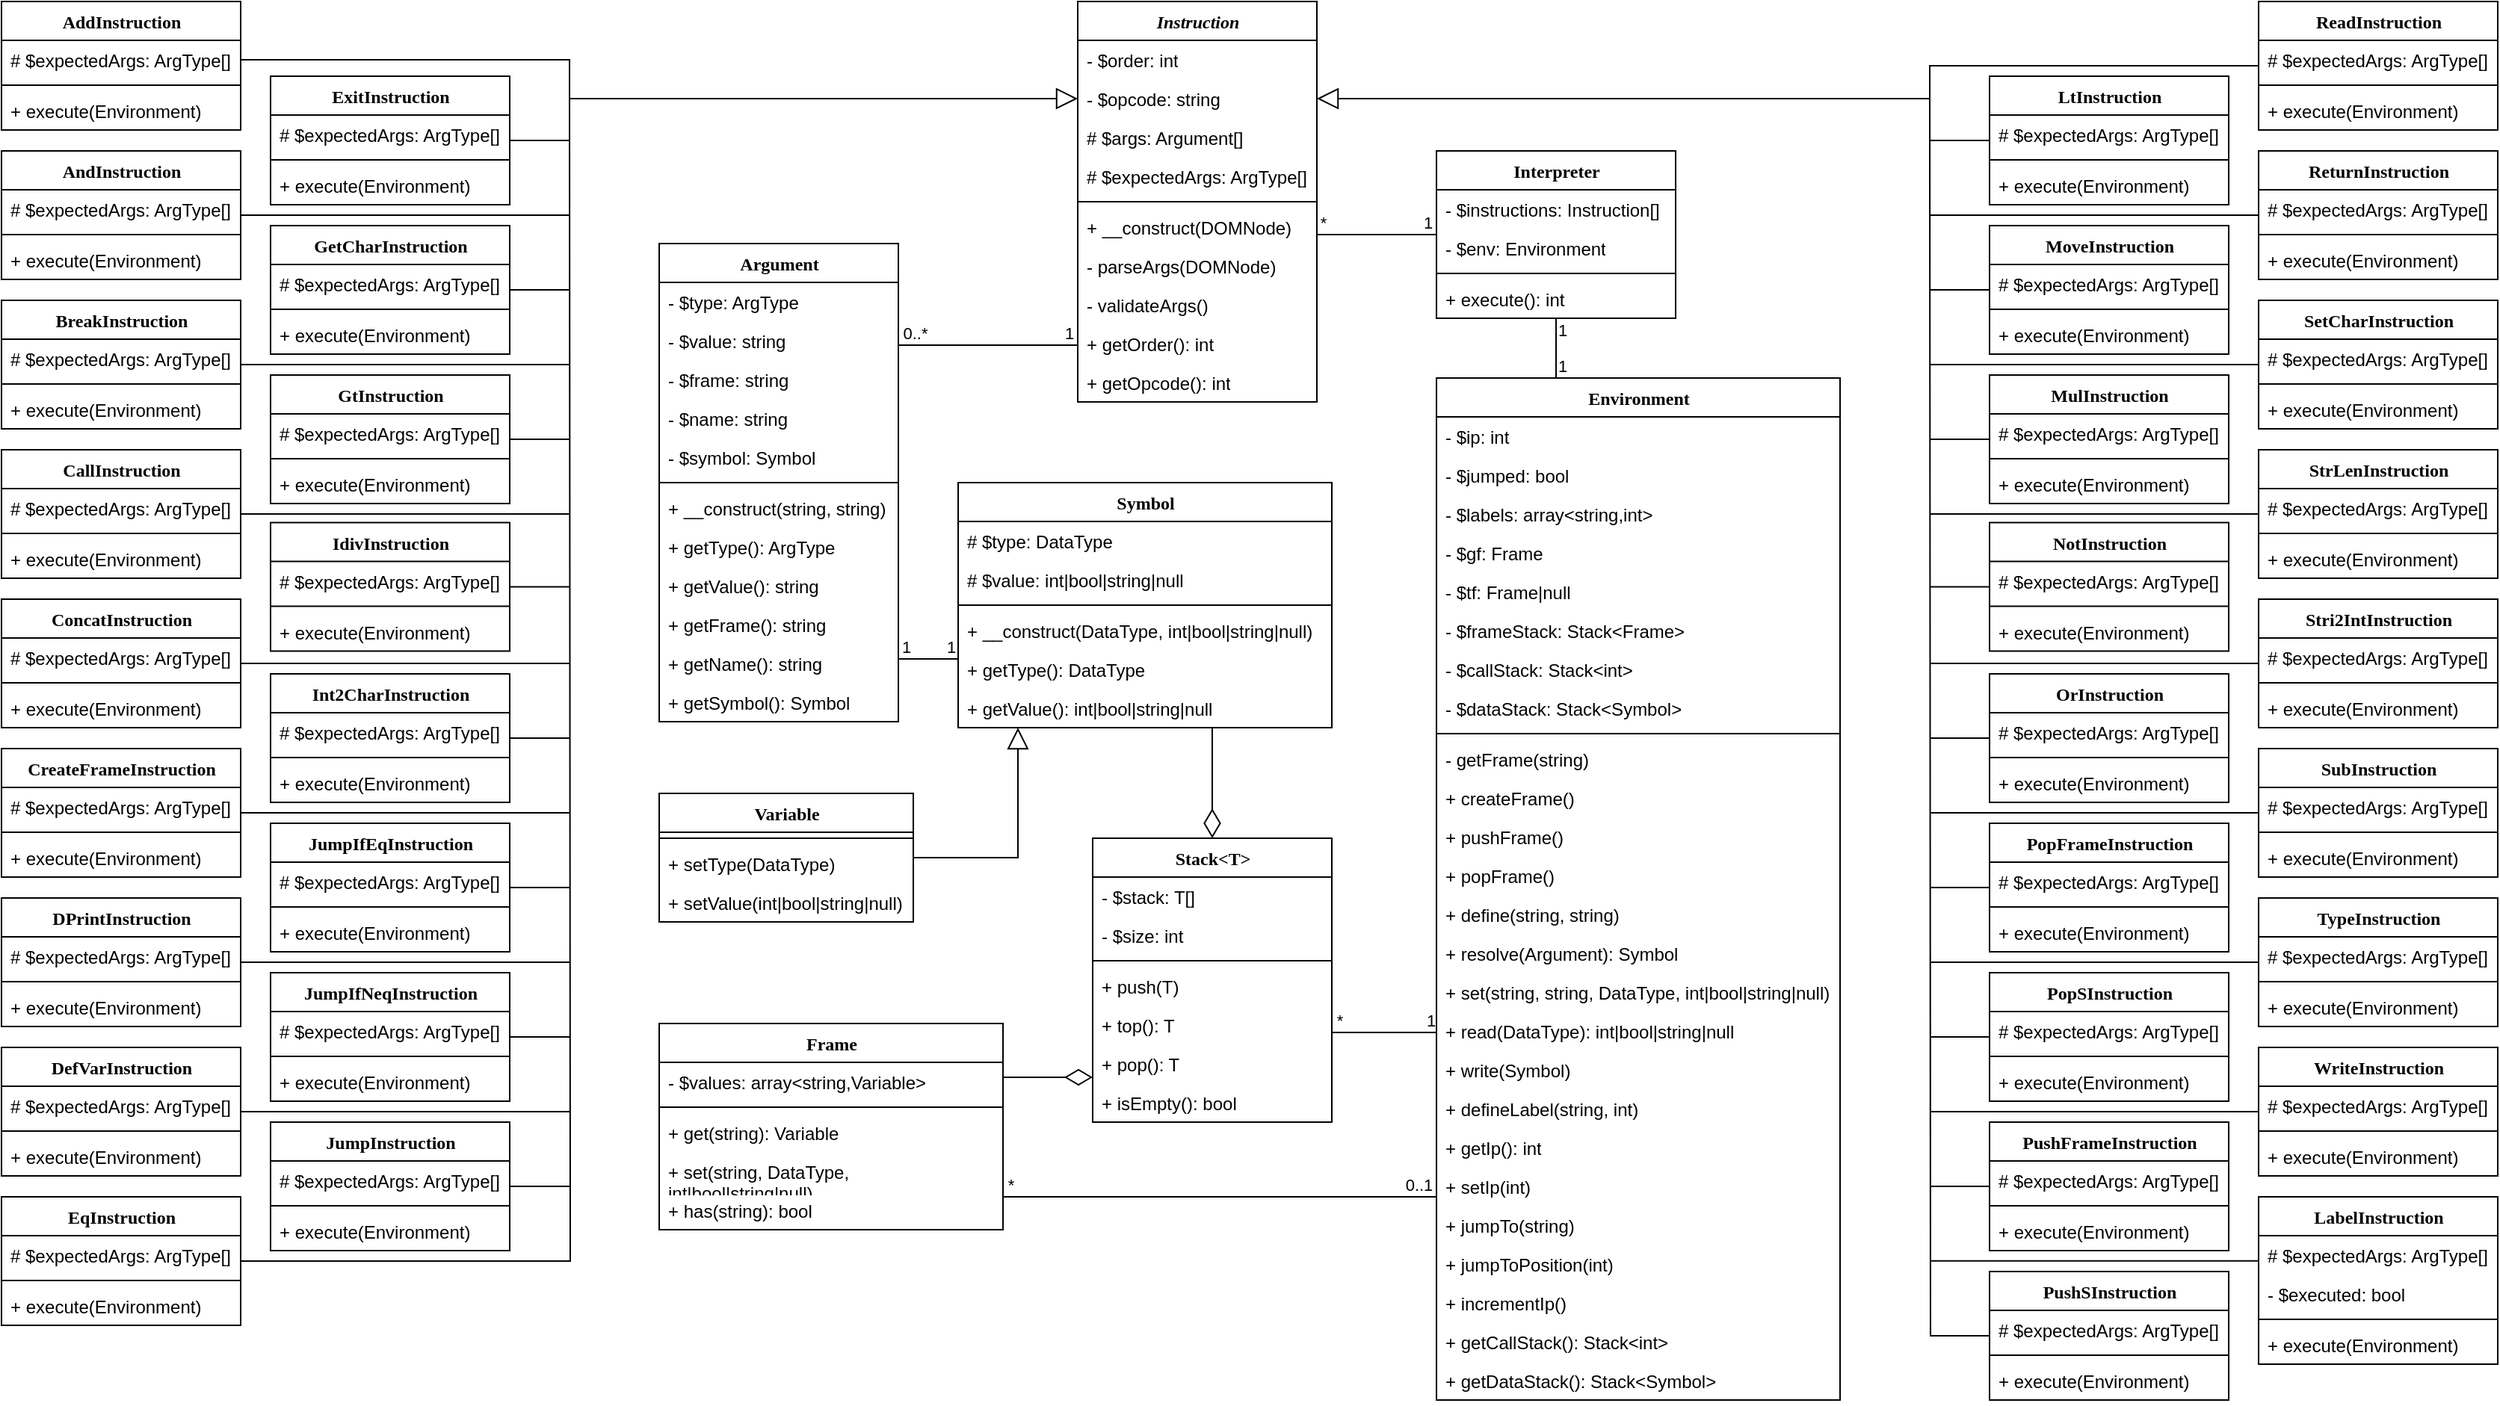 <mxfile version="24.2.1" type="device">
  <diagram name="Page-1" id="6133507b-19e7-1e82-6fc7-422aa6c4b21f">
    <mxGraphModel dx="2963" dy="1643" grid="1" gridSize="10" guides="1" tooltips="1" connect="1" arrows="1" fold="1" page="1" pageScale="1" pageWidth="1100" pageHeight="850" background="none" math="0" shadow="0">
      <root>
        <mxCell id="0" />
        <mxCell id="1" parent="0" />
        <mxCell id="O-phlGO5prEsU_pXbZE0-7" style="edgeStyle=orthogonalEdgeStyle;rounded=0;orthogonalLoop=1;jettySize=auto;html=1;endArrow=none;endFill=0;" edge="1" parent="1" source="78961159f06e98e8-82" target="78961159f06e98e8-95">
          <mxGeometry relative="1" as="geometry">
            <Array as="points">
              <mxPoint x="1340" y="550" />
              <mxPoint x="1340" y="550" />
            </Array>
          </mxGeometry>
        </mxCell>
        <mxCell id="O-phlGO5prEsU_pXbZE0-284" value="1" style="edgeLabel;html=1;align=center;verticalAlign=middle;resizable=0;points=[];" vertex="1" connectable="0" parent="O-phlGO5prEsU_pXbZE0-7">
          <mxGeometry x="0.833" y="-1" relative="1" as="geometry">
            <mxPoint x="4" y="-9" as="offset" />
          </mxGeometry>
        </mxCell>
        <mxCell id="O-phlGO5prEsU_pXbZE0-285" value="0..*" style="edgeLabel;html=1;align=center;verticalAlign=middle;resizable=0;points=[];" vertex="1" connectable="0" parent="O-phlGO5prEsU_pXbZE0-7">
          <mxGeometry x="-0.411" relative="1" as="geometry">
            <mxPoint x="-25" y="-8" as="offset" />
          </mxGeometry>
        </mxCell>
        <mxCell id="78961159f06e98e8-82" value="Argument" style="swimlane;html=1;fontStyle=1;align=center;verticalAlign=top;childLayout=stackLayout;horizontal=1;startSize=26;horizontalStack=0;resizeParent=1;resizeLast=0;collapsible=1;marginBottom=0;swimlaneFillColor=#ffffff;rounded=0;shadow=0;comic=0;labelBackgroundColor=none;strokeWidth=1;fillColor=none;fontFamily=Verdana;fontSize=12" parent="1" vertex="1">
          <mxGeometry x="1120" y="482" width="160" height="320" as="geometry" />
        </mxCell>
        <mxCell id="78961159f06e98e8-89" value="- $type: ArgType" style="text;html=1;strokeColor=none;fillColor=none;align=left;verticalAlign=top;spacingLeft=4;spacingRight=4;whiteSpace=wrap;overflow=hidden;rotatable=0;points=[[0,0.5],[1,0.5]];portConstraint=eastwest;" parent="78961159f06e98e8-82" vertex="1">
          <mxGeometry y="26" width="160" height="26" as="geometry" />
        </mxCell>
        <mxCell id="78961159f06e98e8-84" value="- $value: string" style="text;html=1;strokeColor=none;fillColor=none;align=left;verticalAlign=top;spacingLeft=4;spacingRight=4;whiteSpace=wrap;overflow=hidden;rotatable=0;points=[[0,0.5],[1,0.5]];portConstraint=eastwest;" parent="78961159f06e98e8-82" vertex="1">
          <mxGeometry y="52" width="160" height="26" as="geometry" />
        </mxCell>
        <mxCell id="O-phlGO5prEsU_pXbZE0-9" value="- $frame: string" style="text;html=1;strokeColor=none;fillColor=none;align=left;verticalAlign=top;spacingLeft=4;spacingRight=4;whiteSpace=wrap;overflow=hidden;rotatable=0;points=[[0,0.5],[1,0.5]];portConstraint=eastwest;" vertex="1" parent="78961159f06e98e8-82">
          <mxGeometry y="78" width="160" height="26" as="geometry" />
        </mxCell>
        <mxCell id="O-phlGO5prEsU_pXbZE0-10" value="- $name: string" style="text;html=1;strokeColor=none;fillColor=none;align=left;verticalAlign=top;spacingLeft=4;spacingRight=4;whiteSpace=wrap;overflow=hidden;rotatable=0;points=[[0,0.5],[1,0.5]];portConstraint=eastwest;" vertex="1" parent="78961159f06e98e8-82">
          <mxGeometry y="104" width="160" height="26" as="geometry" />
        </mxCell>
        <mxCell id="O-phlGO5prEsU_pXbZE0-8" value="- $symbol: Symbol" style="text;html=1;strokeColor=none;fillColor=none;align=left;verticalAlign=top;spacingLeft=4;spacingRight=4;whiteSpace=wrap;overflow=hidden;rotatable=0;points=[[0,0.5],[1,0.5]];portConstraint=eastwest;" vertex="1" parent="78961159f06e98e8-82">
          <mxGeometry y="130" width="160" height="26" as="geometry" />
        </mxCell>
        <mxCell id="78961159f06e98e8-90" value="" style="line;html=1;strokeWidth=1;fillColor=none;align=left;verticalAlign=middle;spacingTop=-1;spacingLeft=3;spacingRight=3;rotatable=0;labelPosition=right;points=[];portConstraint=eastwest;" parent="78961159f06e98e8-82" vertex="1">
          <mxGeometry y="156" width="160" height="8" as="geometry" />
        </mxCell>
        <mxCell id="78961159f06e98e8-94" value="+ __construct(string, string)" style="text;html=1;strokeColor=none;fillColor=none;align=left;verticalAlign=top;spacingLeft=4;spacingRight=4;whiteSpace=wrap;overflow=hidden;rotatable=0;points=[[0,0.5],[1,0.5]];portConstraint=eastwest;" parent="78961159f06e98e8-82" vertex="1">
          <mxGeometry y="164" width="160" height="26" as="geometry" />
        </mxCell>
        <mxCell id="O-phlGO5prEsU_pXbZE0-13" value="+ getType(): ArgType" style="text;html=1;strokeColor=none;fillColor=none;align=left;verticalAlign=top;spacingLeft=4;spacingRight=4;whiteSpace=wrap;overflow=hidden;rotatable=0;points=[[0,0.5],[1,0.5]];portConstraint=eastwest;" vertex="1" parent="78961159f06e98e8-82">
          <mxGeometry y="190" width="160" height="26" as="geometry" />
        </mxCell>
        <mxCell id="O-phlGO5prEsU_pXbZE0-12" value="+ getValue(): string" style="text;html=1;strokeColor=none;fillColor=none;align=left;verticalAlign=top;spacingLeft=4;spacingRight=4;whiteSpace=wrap;overflow=hidden;rotatable=0;points=[[0,0.5],[1,0.5]];portConstraint=eastwest;" vertex="1" parent="78961159f06e98e8-82">
          <mxGeometry y="216" width="160" height="26" as="geometry" />
        </mxCell>
        <mxCell id="O-phlGO5prEsU_pXbZE0-14" value="+ getFrame(): string" style="text;html=1;strokeColor=none;fillColor=none;align=left;verticalAlign=top;spacingLeft=4;spacingRight=4;whiteSpace=wrap;overflow=hidden;rotatable=0;points=[[0,0.5],[1,0.5]];portConstraint=eastwest;" vertex="1" parent="78961159f06e98e8-82">
          <mxGeometry y="242" width="160" height="26" as="geometry" />
        </mxCell>
        <mxCell id="O-phlGO5prEsU_pXbZE0-11" value="+ getName(): string" style="text;html=1;strokeColor=none;fillColor=none;align=left;verticalAlign=top;spacingLeft=4;spacingRight=4;whiteSpace=wrap;overflow=hidden;rotatable=0;points=[[0,0.5],[1,0.5]];portConstraint=eastwest;" vertex="1" parent="78961159f06e98e8-82">
          <mxGeometry y="268" width="160" height="26" as="geometry" />
        </mxCell>
        <mxCell id="b94bc138ca980ef-4" value="+ getSymbol(): Symbol" style="text;html=1;strokeColor=none;fillColor=none;align=left;verticalAlign=top;spacingLeft=4;spacingRight=4;whiteSpace=wrap;overflow=hidden;rotatable=0;points=[[0,0.5],[1,0.5]];portConstraint=eastwest;" parent="78961159f06e98e8-82" vertex="1">
          <mxGeometry y="294" width="160" height="26" as="geometry" />
        </mxCell>
        <mxCell id="78961159f06e98e8-95" value="&lt;i&gt;Instruction&lt;/i&gt;" style="swimlane;html=1;fontStyle=1;align=center;verticalAlign=top;childLayout=stackLayout;horizontal=1;startSize=26;horizontalStack=0;resizeParent=1;resizeLast=0;collapsible=1;marginBottom=0;swimlaneFillColor=#ffffff;rounded=0;shadow=0;comic=0;labelBackgroundColor=none;strokeWidth=1;fillColor=none;fontFamily=Verdana;fontSize=12" parent="1" vertex="1">
          <mxGeometry x="1400" y="320" width="160" height="268" as="geometry" />
        </mxCell>
        <mxCell id="78961159f06e98e8-96" value="- $order: int" style="text;html=1;strokeColor=none;fillColor=none;align=left;verticalAlign=top;spacingLeft=4;spacingRight=4;whiteSpace=wrap;overflow=hidden;rotatable=0;points=[[0,0.5],[1,0.5]];portConstraint=eastwest;" parent="78961159f06e98e8-95" vertex="1">
          <mxGeometry y="26" width="160" height="26" as="geometry" />
        </mxCell>
        <mxCell id="78961159f06e98e8-102" value="- $opcode: string" style="text;html=1;strokeColor=none;fillColor=none;align=left;verticalAlign=top;spacingLeft=4;spacingRight=4;whiteSpace=wrap;overflow=hidden;rotatable=0;points=[[0,0.5],[1,0.5]];portConstraint=eastwest;" parent="78961159f06e98e8-95" vertex="1">
          <mxGeometry y="52" width="160" height="26" as="geometry" />
        </mxCell>
        <mxCell id="O-phlGO5prEsU_pXbZE0-2" value="# $args: Argument[]" style="text;html=1;strokeColor=none;fillColor=none;align=left;verticalAlign=top;spacingLeft=4;spacingRight=4;whiteSpace=wrap;overflow=hidden;rotatable=0;points=[[0,0.5],[1,0.5]];portConstraint=eastwest;" vertex="1" parent="78961159f06e98e8-95">
          <mxGeometry y="78" width="160" height="26" as="geometry" />
        </mxCell>
        <mxCell id="O-phlGO5prEsU_pXbZE0-1" value="# $expectedArgs: ArgType[]" style="text;html=1;strokeColor=none;fillColor=none;align=left;verticalAlign=top;spacingLeft=4;spacingRight=4;whiteSpace=wrap;overflow=hidden;rotatable=0;points=[[0,0.5],[1,0.5]];portConstraint=eastwest;" vertex="1" parent="78961159f06e98e8-95">
          <mxGeometry y="104" width="160" height="26" as="geometry" />
        </mxCell>
        <mxCell id="78961159f06e98e8-103" value="" style="line;html=1;strokeWidth=1;fillColor=none;align=left;verticalAlign=middle;spacingTop=-1;spacingLeft=3;spacingRight=3;rotatable=0;labelPosition=right;points=[];portConstraint=eastwest;" parent="78961159f06e98e8-95" vertex="1">
          <mxGeometry y="130" width="160" height="8" as="geometry" />
        </mxCell>
        <mxCell id="78961159f06e98e8-104" value="+ __construct(DOMNode)" style="text;html=1;strokeColor=none;fillColor=none;align=left;verticalAlign=top;spacingLeft=4;spacingRight=4;whiteSpace=wrap;overflow=hidden;rotatable=0;points=[[0,0.5],[1,0.5]];portConstraint=eastwest;" parent="78961159f06e98e8-95" vertex="1">
          <mxGeometry y="138" width="160" height="26" as="geometry" />
        </mxCell>
        <mxCell id="b94bc138ca980ef-5" value="- parseArgs(DOMNode)" style="text;html=1;strokeColor=none;fillColor=none;align=left;verticalAlign=top;spacingLeft=4;spacingRight=4;whiteSpace=wrap;overflow=hidden;rotatable=0;points=[[0,0.5],[1,0.5]];portConstraint=eastwest;" parent="78961159f06e98e8-95" vertex="1">
          <mxGeometry y="164" width="160" height="26" as="geometry" />
        </mxCell>
        <mxCell id="O-phlGO5prEsU_pXbZE0-3" value="- validateArgs()" style="text;html=1;strokeColor=none;fillColor=none;align=left;verticalAlign=top;spacingLeft=4;spacingRight=4;whiteSpace=wrap;overflow=hidden;rotatable=0;points=[[0,0.5],[1,0.5]];portConstraint=eastwest;" vertex="1" parent="78961159f06e98e8-95">
          <mxGeometry y="190" width="160" height="26" as="geometry" />
        </mxCell>
        <mxCell id="O-phlGO5prEsU_pXbZE0-5" value="+ getOrder(): int" style="text;html=1;strokeColor=none;fillColor=none;align=left;verticalAlign=top;spacingLeft=4;spacingRight=4;whiteSpace=wrap;overflow=hidden;rotatable=0;points=[[0,0.5],[1,0.5]];portConstraint=eastwest;" vertex="1" parent="78961159f06e98e8-95">
          <mxGeometry y="216" width="160" height="26" as="geometry" />
        </mxCell>
        <mxCell id="O-phlGO5prEsU_pXbZE0-6" value="+ getOpcode(): int" style="text;html=1;strokeColor=none;fillColor=none;align=left;verticalAlign=top;spacingLeft=4;spacingRight=4;whiteSpace=wrap;overflow=hidden;rotatable=0;points=[[0,0.5],[1,0.5]];portConstraint=eastwest;" vertex="1" parent="78961159f06e98e8-95">
          <mxGeometry y="242" width="160" height="26" as="geometry" />
        </mxCell>
        <mxCell id="O-phlGO5prEsU_pXbZE0-28" style="edgeStyle=orthogonalEdgeStyle;rounded=0;orthogonalLoop=1;jettySize=auto;html=1;endArrow=none;endFill=0;" edge="1" parent="1" source="O-phlGO5prEsU_pXbZE0-15" target="78961159f06e98e8-82">
          <mxGeometry relative="1" as="geometry">
            <Array as="points">
              <mxPoint x="1300" y="760" />
              <mxPoint x="1300" y="760" />
            </Array>
          </mxGeometry>
        </mxCell>
        <mxCell id="O-phlGO5prEsU_pXbZE0-286" value="1" style="edgeLabel;html=1;align=center;verticalAlign=middle;resizable=0;points=[];" vertex="1" connectable="0" parent="O-phlGO5prEsU_pXbZE0-28">
          <mxGeometry x="0.786" relative="1" as="geometry">
            <mxPoint y="-8" as="offset" />
          </mxGeometry>
        </mxCell>
        <mxCell id="O-phlGO5prEsU_pXbZE0-288" value="1" style="edgeLabel;html=1;align=center;verticalAlign=middle;resizable=0;points=[];" vertex="1" connectable="0" parent="O-phlGO5prEsU_pXbZE0-28">
          <mxGeometry x="-0.394" relative="1" as="geometry">
            <mxPoint x="7" y="-8" as="offset" />
          </mxGeometry>
        </mxCell>
        <mxCell id="O-phlGO5prEsU_pXbZE0-15" value="Symbol" style="swimlane;html=1;fontStyle=1;align=center;verticalAlign=top;childLayout=stackLayout;horizontal=1;startSize=26;horizontalStack=0;resizeParent=1;resizeLast=0;collapsible=1;marginBottom=0;swimlaneFillColor=#ffffff;rounded=0;shadow=0;comic=0;labelBackgroundColor=none;strokeWidth=1;fillColor=none;fontFamily=Verdana;fontSize=12" vertex="1" parent="1">
          <mxGeometry x="1320" y="642" width="250" height="164" as="geometry" />
        </mxCell>
        <mxCell id="O-phlGO5prEsU_pXbZE0-16" value="# $type: DataType" style="text;html=1;strokeColor=none;fillColor=none;align=left;verticalAlign=top;spacingLeft=4;spacingRight=4;whiteSpace=wrap;overflow=hidden;rotatable=0;points=[[0,0.5],[1,0.5]];portConstraint=eastwest;" vertex="1" parent="O-phlGO5prEsU_pXbZE0-15">
          <mxGeometry y="26" width="250" height="26" as="geometry" />
        </mxCell>
        <mxCell id="O-phlGO5prEsU_pXbZE0-17" value="# $value: int|bool|string|null" style="text;html=1;strokeColor=none;fillColor=none;align=left;verticalAlign=top;spacingLeft=4;spacingRight=4;whiteSpace=wrap;overflow=hidden;rotatable=0;points=[[0,0.5],[1,0.5]];portConstraint=eastwest;" vertex="1" parent="O-phlGO5prEsU_pXbZE0-15">
          <mxGeometry y="52" width="250" height="26" as="geometry" />
        </mxCell>
        <mxCell id="O-phlGO5prEsU_pXbZE0-21" value="" style="line;html=1;strokeWidth=1;fillColor=none;align=left;verticalAlign=middle;spacingTop=-1;spacingLeft=3;spacingRight=3;rotatable=0;labelPosition=right;points=[];portConstraint=eastwest;" vertex="1" parent="O-phlGO5prEsU_pXbZE0-15">
          <mxGeometry y="78" width="250" height="8" as="geometry" />
        </mxCell>
        <mxCell id="O-phlGO5prEsU_pXbZE0-22" value="&lt;div&gt;+ __construct(DataType, int|bool|string|null)&lt;/div&gt;" style="text;html=1;strokeColor=none;fillColor=none;align=left;verticalAlign=top;spacingLeft=4;spacingRight=4;whiteSpace=wrap;overflow=hidden;rotatable=0;points=[[0,0.5],[1,0.5]];portConstraint=eastwest;" vertex="1" parent="O-phlGO5prEsU_pXbZE0-15">
          <mxGeometry y="86" width="250" height="26" as="geometry" />
        </mxCell>
        <mxCell id="O-phlGO5prEsU_pXbZE0-23" value="+ getType(): DataType" style="text;html=1;strokeColor=none;fillColor=none;align=left;verticalAlign=top;spacingLeft=4;spacingRight=4;whiteSpace=wrap;overflow=hidden;rotatable=0;points=[[0,0.5],[1,0.5]];portConstraint=eastwest;" vertex="1" parent="O-phlGO5prEsU_pXbZE0-15">
          <mxGeometry y="112" width="250" height="26" as="geometry" />
        </mxCell>
        <mxCell id="O-phlGO5prEsU_pXbZE0-24" value="+ getValue(): int|bool|string|null" style="text;html=1;strokeColor=none;fillColor=none;align=left;verticalAlign=top;spacingLeft=4;spacingRight=4;whiteSpace=wrap;overflow=hidden;rotatable=0;points=[[0,0.5],[1,0.5]];portConstraint=eastwest;" vertex="1" parent="O-phlGO5prEsU_pXbZE0-15">
          <mxGeometry y="138" width="250" height="26" as="geometry" />
        </mxCell>
        <mxCell id="O-phlGO5prEsU_pXbZE0-36" style="edgeStyle=orthogonalEdgeStyle;rounded=0;orthogonalLoop=1;jettySize=auto;html=1;endArrow=block;endFill=0;endSize=12;" edge="1" parent="1" source="O-phlGO5prEsU_pXbZE0-29" target="O-phlGO5prEsU_pXbZE0-15">
          <mxGeometry relative="1" as="geometry">
            <Array as="points">
              <mxPoint x="1360" y="893" />
            </Array>
          </mxGeometry>
        </mxCell>
        <mxCell id="O-phlGO5prEsU_pXbZE0-29" value="Variable" style="swimlane;html=1;fontStyle=1;align=center;verticalAlign=top;childLayout=stackLayout;horizontal=1;startSize=26;horizontalStack=0;resizeParent=1;resizeLast=0;collapsible=1;marginBottom=0;swimlaneFillColor=#ffffff;rounded=0;shadow=0;comic=0;labelBackgroundColor=none;strokeWidth=1;fillColor=none;fontFamily=Verdana;fontSize=12" vertex="1" parent="1">
          <mxGeometry x="1120" y="850" width="170" height="86" as="geometry" />
        </mxCell>
        <mxCell id="O-phlGO5prEsU_pXbZE0-32" value="" style="line;html=1;strokeWidth=1;fillColor=none;align=left;verticalAlign=middle;spacingTop=-1;spacingLeft=3;spacingRight=3;rotatable=0;labelPosition=right;points=[];portConstraint=eastwest;" vertex="1" parent="O-phlGO5prEsU_pXbZE0-29">
          <mxGeometry y="26" width="170" height="8" as="geometry" />
        </mxCell>
        <mxCell id="O-phlGO5prEsU_pXbZE0-33" value="&lt;div&gt;+ setType(DataType)&lt;/div&gt;" style="text;html=1;strokeColor=none;fillColor=none;align=left;verticalAlign=top;spacingLeft=4;spacingRight=4;whiteSpace=wrap;overflow=hidden;rotatable=0;points=[[0,0.5],[1,0.5]];portConstraint=eastwest;" vertex="1" parent="O-phlGO5prEsU_pXbZE0-29">
          <mxGeometry y="34" width="170" height="26" as="geometry" />
        </mxCell>
        <mxCell id="O-phlGO5prEsU_pXbZE0-34" value="+ setValue(int|bool|string|null)" style="text;html=1;strokeColor=none;fillColor=none;align=left;verticalAlign=top;spacingLeft=4;spacingRight=4;whiteSpace=wrap;overflow=hidden;rotatable=0;points=[[0,0.5],[1,0.5]];portConstraint=eastwest;" vertex="1" parent="O-phlGO5prEsU_pXbZE0-29">
          <mxGeometry y="60" width="170" height="26" as="geometry" />
        </mxCell>
        <mxCell id="O-phlGO5prEsU_pXbZE0-37" value="AddInstruction" style="swimlane;html=1;fontStyle=1;align=center;verticalAlign=top;childLayout=stackLayout;horizontal=1;startSize=26;horizontalStack=0;resizeParent=1;resizeLast=0;collapsible=1;marginBottom=0;swimlaneFillColor=#ffffff;rounded=0;shadow=0;comic=0;labelBackgroundColor=none;strokeWidth=1;fillColor=none;fontFamily=Verdana;fontSize=12" vertex="1" parent="1">
          <mxGeometry x="680" y="320" width="160" height="86" as="geometry" />
        </mxCell>
        <mxCell id="O-phlGO5prEsU_pXbZE0-38" value="# $expectedArgs: ArgType[]" style="text;html=1;strokeColor=none;fillColor=none;align=left;verticalAlign=top;spacingLeft=4;spacingRight=4;whiteSpace=wrap;overflow=hidden;rotatable=0;points=[[0,0.5],[1,0.5]];portConstraint=eastwest;" vertex="1" parent="O-phlGO5prEsU_pXbZE0-37">
          <mxGeometry y="26" width="160" height="26" as="geometry" />
        </mxCell>
        <mxCell id="O-phlGO5prEsU_pXbZE0-42" value="" style="line;html=1;strokeWidth=1;fillColor=none;align=left;verticalAlign=middle;spacingTop=-1;spacingLeft=3;spacingRight=3;rotatable=0;labelPosition=right;points=[];portConstraint=eastwest;" vertex="1" parent="O-phlGO5prEsU_pXbZE0-37">
          <mxGeometry y="52" width="160" height="8" as="geometry" />
        </mxCell>
        <mxCell id="O-phlGO5prEsU_pXbZE0-43" value="+ execute(Environment)" style="text;html=1;strokeColor=none;fillColor=none;align=left;verticalAlign=top;spacingLeft=4;spacingRight=4;whiteSpace=wrap;overflow=hidden;rotatable=0;points=[[0,0.5],[1,0.5]];portConstraint=eastwest;" vertex="1" parent="O-phlGO5prEsU_pXbZE0-37">
          <mxGeometry y="60" width="160" height="26" as="geometry" />
        </mxCell>
        <mxCell id="O-phlGO5prEsU_pXbZE0-215" style="edgeStyle=orthogonalEdgeStyle;rounded=0;orthogonalLoop=1;jettySize=auto;html=1;endArrow=none;endFill=0;" edge="1" parent="1" source="O-phlGO5prEsU_pXbZE0-58">
          <mxGeometry relative="1" as="geometry">
            <mxPoint x="1060" y="463" as="targetPoint" />
          </mxGeometry>
        </mxCell>
        <mxCell id="O-phlGO5prEsU_pXbZE0-58" value="AndInstruction" style="swimlane;html=1;fontStyle=1;align=center;verticalAlign=top;childLayout=stackLayout;horizontal=1;startSize=26;horizontalStack=0;resizeParent=1;resizeLast=0;collapsible=1;marginBottom=0;swimlaneFillColor=#ffffff;rounded=0;shadow=0;comic=0;labelBackgroundColor=none;strokeWidth=1;fillColor=none;fontFamily=Verdana;fontSize=12" vertex="1" parent="1">
          <mxGeometry x="680" y="420" width="160" height="86" as="geometry" />
        </mxCell>
        <mxCell id="O-phlGO5prEsU_pXbZE0-59" value="# $expectedArgs: ArgType[]" style="text;html=1;strokeColor=none;fillColor=none;align=left;verticalAlign=top;spacingLeft=4;spacingRight=4;whiteSpace=wrap;overflow=hidden;rotatable=0;points=[[0,0.5],[1,0.5]];portConstraint=eastwest;" vertex="1" parent="O-phlGO5prEsU_pXbZE0-58">
          <mxGeometry y="26" width="160" height="26" as="geometry" />
        </mxCell>
        <mxCell id="O-phlGO5prEsU_pXbZE0-60" value="" style="line;html=1;strokeWidth=1;fillColor=none;align=left;verticalAlign=middle;spacingTop=-1;spacingLeft=3;spacingRight=3;rotatable=0;labelPosition=right;points=[];portConstraint=eastwest;" vertex="1" parent="O-phlGO5prEsU_pXbZE0-58">
          <mxGeometry y="52" width="160" height="8" as="geometry" />
        </mxCell>
        <mxCell id="O-phlGO5prEsU_pXbZE0-61" value="+ execute(Environment)" style="text;html=1;strokeColor=none;fillColor=none;align=left;verticalAlign=top;spacingLeft=4;spacingRight=4;whiteSpace=wrap;overflow=hidden;rotatable=0;points=[[0,0.5],[1,0.5]];portConstraint=eastwest;" vertex="1" parent="O-phlGO5prEsU_pXbZE0-58">
          <mxGeometry y="60" width="160" height="26" as="geometry" />
        </mxCell>
        <mxCell id="O-phlGO5prEsU_pXbZE0-216" style="edgeStyle=orthogonalEdgeStyle;rounded=0;orthogonalLoop=1;jettySize=auto;html=1;endArrow=none;endFill=0;" edge="1" parent="1" source="O-phlGO5prEsU_pXbZE0-62">
          <mxGeometry relative="1" as="geometry">
            <mxPoint x="1060" y="563" as="targetPoint" />
          </mxGeometry>
        </mxCell>
        <mxCell id="O-phlGO5prEsU_pXbZE0-62" value="BreakInstruction" style="swimlane;html=1;fontStyle=1;align=center;verticalAlign=top;childLayout=stackLayout;horizontal=1;startSize=26;horizontalStack=0;resizeParent=1;resizeLast=0;collapsible=1;marginBottom=0;swimlaneFillColor=#ffffff;rounded=0;shadow=0;comic=0;labelBackgroundColor=none;strokeWidth=1;fillColor=none;fontFamily=Verdana;fontSize=12" vertex="1" parent="1">
          <mxGeometry x="680" y="520" width="160" height="86" as="geometry" />
        </mxCell>
        <mxCell id="O-phlGO5prEsU_pXbZE0-63" value="# $expectedArgs: ArgType[]" style="text;html=1;strokeColor=none;fillColor=none;align=left;verticalAlign=top;spacingLeft=4;spacingRight=4;whiteSpace=wrap;overflow=hidden;rotatable=0;points=[[0,0.5],[1,0.5]];portConstraint=eastwest;" vertex="1" parent="O-phlGO5prEsU_pXbZE0-62">
          <mxGeometry y="26" width="160" height="26" as="geometry" />
        </mxCell>
        <mxCell id="O-phlGO5prEsU_pXbZE0-64" value="" style="line;html=1;strokeWidth=1;fillColor=none;align=left;verticalAlign=middle;spacingTop=-1;spacingLeft=3;spacingRight=3;rotatable=0;labelPosition=right;points=[];portConstraint=eastwest;" vertex="1" parent="O-phlGO5prEsU_pXbZE0-62">
          <mxGeometry y="52" width="160" height="8" as="geometry" />
        </mxCell>
        <mxCell id="O-phlGO5prEsU_pXbZE0-65" value="+ execute(Environment)" style="text;html=1;strokeColor=none;fillColor=none;align=left;verticalAlign=top;spacingLeft=4;spacingRight=4;whiteSpace=wrap;overflow=hidden;rotatable=0;points=[[0,0.5],[1,0.5]];portConstraint=eastwest;" vertex="1" parent="O-phlGO5prEsU_pXbZE0-62">
          <mxGeometry y="60" width="160" height="26" as="geometry" />
        </mxCell>
        <mxCell id="O-phlGO5prEsU_pXbZE0-217" style="edgeStyle=orthogonalEdgeStyle;rounded=0;orthogonalLoop=1;jettySize=auto;html=1;endArrow=none;endFill=0;" edge="1" parent="1" source="O-phlGO5prEsU_pXbZE0-66">
          <mxGeometry relative="1" as="geometry">
            <mxPoint x="1060" y="663" as="targetPoint" />
          </mxGeometry>
        </mxCell>
        <mxCell id="O-phlGO5prEsU_pXbZE0-66" value="CallInstruction" style="swimlane;html=1;fontStyle=1;align=center;verticalAlign=top;childLayout=stackLayout;horizontal=1;startSize=26;horizontalStack=0;resizeParent=1;resizeLast=0;collapsible=1;marginBottom=0;swimlaneFillColor=#ffffff;rounded=0;shadow=0;comic=0;labelBackgroundColor=none;strokeWidth=1;fillColor=none;fontFamily=Verdana;fontSize=12" vertex="1" parent="1">
          <mxGeometry x="680" y="620" width="160" height="86" as="geometry" />
        </mxCell>
        <mxCell id="O-phlGO5prEsU_pXbZE0-67" value="# $expectedArgs: ArgType[]" style="text;html=1;strokeColor=none;fillColor=none;align=left;verticalAlign=top;spacingLeft=4;spacingRight=4;whiteSpace=wrap;overflow=hidden;rotatable=0;points=[[0,0.5],[1,0.5]];portConstraint=eastwest;" vertex="1" parent="O-phlGO5prEsU_pXbZE0-66">
          <mxGeometry y="26" width="160" height="26" as="geometry" />
        </mxCell>
        <mxCell id="O-phlGO5prEsU_pXbZE0-68" value="" style="line;html=1;strokeWidth=1;fillColor=none;align=left;verticalAlign=middle;spacingTop=-1;spacingLeft=3;spacingRight=3;rotatable=0;labelPosition=right;points=[];portConstraint=eastwest;" vertex="1" parent="O-phlGO5prEsU_pXbZE0-66">
          <mxGeometry y="52" width="160" height="8" as="geometry" />
        </mxCell>
        <mxCell id="O-phlGO5prEsU_pXbZE0-69" value="+ execute(Environment)" style="text;html=1;strokeColor=none;fillColor=none;align=left;verticalAlign=top;spacingLeft=4;spacingRight=4;whiteSpace=wrap;overflow=hidden;rotatable=0;points=[[0,0.5],[1,0.5]];portConstraint=eastwest;" vertex="1" parent="O-phlGO5prEsU_pXbZE0-66">
          <mxGeometry y="60" width="160" height="26" as="geometry" />
        </mxCell>
        <mxCell id="O-phlGO5prEsU_pXbZE0-218" style="edgeStyle=orthogonalEdgeStyle;rounded=0;orthogonalLoop=1;jettySize=auto;html=1;endArrow=none;endFill=0;" edge="1" parent="1" source="O-phlGO5prEsU_pXbZE0-70">
          <mxGeometry relative="1" as="geometry">
            <mxPoint x="1060" y="763" as="targetPoint" />
          </mxGeometry>
        </mxCell>
        <mxCell id="O-phlGO5prEsU_pXbZE0-70" value="ConcatInstruction" style="swimlane;html=1;fontStyle=1;align=center;verticalAlign=top;childLayout=stackLayout;horizontal=1;startSize=26;horizontalStack=0;resizeParent=1;resizeLast=0;collapsible=1;marginBottom=0;swimlaneFillColor=#ffffff;rounded=0;shadow=0;comic=0;labelBackgroundColor=none;strokeWidth=1;fillColor=none;fontFamily=Verdana;fontSize=12" vertex="1" parent="1">
          <mxGeometry x="680" y="720" width="160" height="86" as="geometry" />
        </mxCell>
        <mxCell id="O-phlGO5prEsU_pXbZE0-71" value="# $expectedArgs: ArgType[]" style="text;html=1;strokeColor=none;fillColor=none;align=left;verticalAlign=top;spacingLeft=4;spacingRight=4;whiteSpace=wrap;overflow=hidden;rotatable=0;points=[[0,0.5],[1,0.5]];portConstraint=eastwest;" vertex="1" parent="O-phlGO5prEsU_pXbZE0-70">
          <mxGeometry y="26" width="160" height="26" as="geometry" />
        </mxCell>
        <mxCell id="O-phlGO5prEsU_pXbZE0-72" value="" style="line;html=1;strokeWidth=1;fillColor=none;align=left;verticalAlign=middle;spacingTop=-1;spacingLeft=3;spacingRight=3;rotatable=0;labelPosition=right;points=[];portConstraint=eastwest;" vertex="1" parent="O-phlGO5prEsU_pXbZE0-70">
          <mxGeometry y="52" width="160" height="8" as="geometry" />
        </mxCell>
        <mxCell id="O-phlGO5prEsU_pXbZE0-73" value="+ execute(Environment)" style="text;html=1;strokeColor=none;fillColor=none;align=left;verticalAlign=top;spacingLeft=4;spacingRight=4;whiteSpace=wrap;overflow=hidden;rotatable=0;points=[[0,0.5],[1,0.5]];portConstraint=eastwest;" vertex="1" parent="O-phlGO5prEsU_pXbZE0-70">
          <mxGeometry y="60" width="160" height="26" as="geometry" />
        </mxCell>
        <mxCell id="O-phlGO5prEsU_pXbZE0-219" style="edgeStyle=orthogonalEdgeStyle;rounded=0;orthogonalLoop=1;jettySize=auto;html=1;endArrow=none;endFill=0;" edge="1" parent="1" source="O-phlGO5prEsU_pXbZE0-74">
          <mxGeometry relative="1" as="geometry">
            <mxPoint x="1060" y="863" as="targetPoint" />
          </mxGeometry>
        </mxCell>
        <mxCell id="O-phlGO5prEsU_pXbZE0-74" value="CreateFrameInstruction" style="swimlane;html=1;fontStyle=1;align=center;verticalAlign=top;childLayout=stackLayout;horizontal=1;startSize=26;horizontalStack=0;resizeParent=1;resizeLast=0;collapsible=1;marginBottom=0;swimlaneFillColor=#ffffff;rounded=0;shadow=0;comic=0;labelBackgroundColor=none;strokeWidth=1;fillColor=none;fontFamily=Verdana;fontSize=12" vertex="1" parent="1">
          <mxGeometry x="680" y="820" width="160" height="86" as="geometry" />
        </mxCell>
        <mxCell id="O-phlGO5prEsU_pXbZE0-75" value="# $expectedArgs: ArgType[]" style="text;html=1;strokeColor=none;fillColor=none;align=left;verticalAlign=top;spacingLeft=4;spacingRight=4;whiteSpace=wrap;overflow=hidden;rotatable=0;points=[[0,0.5],[1,0.5]];portConstraint=eastwest;" vertex="1" parent="O-phlGO5prEsU_pXbZE0-74">
          <mxGeometry y="26" width="160" height="26" as="geometry" />
        </mxCell>
        <mxCell id="O-phlGO5prEsU_pXbZE0-76" value="" style="line;html=1;strokeWidth=1;fillColor=none;align=left;verticalAlign=middle;spacingTop=-1;spacingLeft=3;spacingRight=3;rotatable=0;labelPosition=right;points=[];portConstraint=eastwest;" vertex="1" parent="O-phlGO5prEsU_pXbZE0-74">
          <mxGeometry y="52" width="160" height="8" as="geometry" />
        </mxCell>
        <mxCell id="O-phlGO5prEsU_pXbZE0-77" value="+ execute(Environment)" style="text;html=1;strokeColor=none;fillColor=none;align=left;verticalAlign=top;spacingLeft=4;spacingRight=4;whiteSpace=wrap;overflow=hidden;rotatable=0;points=[[0,0.5],[1,0.5]];portConstraint=eastwest;" vertex="1" parent="O-phlGO5prEsU_pXbZE0-74">
          <mxGeometry y="60" width="160" height="26" as="geometry" />
        </mxCell>
        <mxCell id="O-phlGO5prEsU_pXbZE0-220" style="edgeStyle=orthogonalEdgeStyle;rounded=0;orthogonalLoop=1;jettySize=auto;html=1;endArrow=none;endFill=0;" edge="1" parent="1" source="O-phlGO5prEsU_pXbZE0-78">
          <mxGeometry relative="1" as="geometry">
            <mxPoint x="1060" y="963" as="targetPoint" />
          </mxGeometry>
        </mxCell>
        <mxCell id="O-phlGO5prEsU_pXbZE0-78" value="DPrintInstruction" style="swimlane;html=1;fontStyle=1;align=center;verticalAlign=top;childLayout=stackLayout;horizontal=1;startSize=26;horizontalStack=0;resizeParent=1;resizeLast=0;collapsible=1;marginBottom=0;swimlaneFillColor=#ffffff;rounded=0;shadow=0;comic=0;labelBackgroundColor=none;strokeWidth=1;fillColor=none;fontFamily=Verdana;fontSize=12" vertex="1" parent="1">
          <mxGeometry x="680" y="920" width="160" height="86" as="geometry" />
        </mxCell>
        <mxCell id="O-phlGO5prEsU_pXbZE0-79" value="# $expectedArgs: ArgType[]" style="text;html=1;strokeColor=none;fillColor=none;align=left;verticalAlign=top;spacingLeft=4;spacingRight=4;whiteSpace=wrap;overflow=hidden;rotatable=0;points=[[0,0.5],[1,0.5]];portConstraint=eastwest;" vertex="1" parent="O-phlGO5prEsU_pXbZE0-78">
          <mxGeometry y="26" width="160" height="26" as="geometry" />
        </mxCell>
        <mxCell id="O-phlGO5prEsU_pXbZE0-80" value="" style="line;html=1;strokeWidth=1;fillColor=none;align=left;verticalAlign=middle;spacingTop=-1;spacingLeft=3;spacingRight=3;rotatable=0;labelPosition=right;points=[];portConstraint=eastwest;" vertex="1" parent="O-phlGO5prEsU_pXbZE0-78">
          <mxGeometry y="52" width="160" height="8" as="geometry" />
        </mxCell>
        <mxCell id="O-phlGO5prEsU_pXbZE0-81" value="+ execute(Environment)" style="text;html=1;strokeColor=none;fillColor=none;align=left;verticalAlign=top;spacingLeft=4;spacingRight=4;whiteSpace=wrap;overflow=hidden;rotatable=0;points=[[0,0.5],[1,0.5]];portConstraint=eastwest;" vertex="1" parent="O-phlGO5prEsU_pXbZE0-78">
          <mxGeometry y="60" width="160" height="26" as="geometry" />
        </mxCell>
        <mxCell id="O-phlGO5prEsU_pXbZE0-221" style="edgeStyle=orthogonalEdgeStyle;rounded=0;orthogonalLoop=1;jettySize=auto;html=1;endArrow=none;endFill=0;" edge="1" parent="1" source="O-phlGO5prEsU_pXbZE0-82">
          <mxGeometry relative="1" as="geometry">
            <mxPoint x="1060" y="1063" as="targetPoint" />
          </mxGeometry>
        </mxCell>
        <mxCell id="O-phlGO5prEsU_pXbZE0-82" value="DefVarInstruction" style="swimlane;html=1;fontStyle=1;align=center;verticalAlign=top;childLayout=stackLayout;horizontal=1;startSize=26;horizontalStack=0;resizeParent=1;resizeLast=0;collapsible=1;marginBottom=0;swimlaneFillColor=#ffffff;rounded=0;shadow=0;comic=0;labelBackgroundColor=none;strokeWidth=1;fillColor=none;fontFamily=Verdana;fontSize=12" vertex="1" parent="1">
          <mxGeometry x="680" y="1020" width="160" height="86" as="geometry" />
        </mxCell>
        <mxCell id="O-phlGO5prEsU_pXbZE0-83" value="# $expectedArgs: ArgType[]" style="text;html=1;strokeColor=none;fillColor=none;align=left;verticalAlign=top;spacingLeft=4;spacingRight=4;whiteSpace=wrap;overflow=hidden;rotatable=0;points=[[0,0.5],[1,0.5]];portConstraint=eastwest;" vertex="1" parent="O-phlGO5prEsU_pXbZE0-82">
          <mxGeometry y="26" width="160" height="26" as="geometry" />
        </mxCell>
        <mxCell id="O-phlGO5prEsU_pXbZE0-84" value="" style="line;html=1;strokeWidth=1;fillColor=none;align=left;verticalAlign=middle;spacingTop=-1;spacingLeft=3;spacingRight=3;rotatable=0;labelPosition=right;points=[];portConstraint=eastwest;" vertex="1" parent="O-phlGO5prEsU_pXbZE0-82">
          <mxGeometry y="52" width="160" height="8" as="geometry" />
        </mxCell>
        <mxCell id="O-phlGO5prEsU_pXbZE0-85" value="+ execute(Environment)" style="text;html=1;strokeColor=none;fillColor=none;align=left;verticalAlign=top;spacingLeft=4;spacingRight=4;whiteSpace=wrap;overflow=hidden;rotatable=0;points=[[0,0.5],[1,0.5]];portConstraint=eastwest;" vertex="1" parent="O-phlGO5prEsU_pXbZE0-82">
          <mxGeometry y="60" width="160" height="26" as="geometry" />
        </mxCell>
        <mxCell id="O-phlGO5prEsU_pXbZE0-315" style="edgeStyle=orthogonalEdgeStyle;rounded=0;orthogonalLoop=1;jettySize=auto;html=1;endArrow=none;endFill=0;" edge="1" parent="1" source="O-phlGO5prEsU_pXbZE0-86">
          <mxGeometry relative="1" as="geometry">
            <mxPoint x="1060" y="380" as="targetPoint" />
          </mxGeometry>
        </mxCell>
        <mxCell id="O-phlGO5prEsU_pXbZE0-86" value="EqInstruction" style="swimlane;html=1;fontStyle=1;align=center;verticalAlign=top;childLayout=stackLayout;horizontal=1;startSize=26;horizontalStack=0;resizeParent=1;resizeLast=0;collapsible=1;marginBottom=0;swimlaneFillColor=#ffffff;rounded=0;shadow=0;comic=0;labelBackgroundColor=none;strokeWidth=1;fillColor=none;fontFamily=Verdana;fontSize=12" vertex="1" parent="1">
          <mxGeometry x="680" y="1120" width="160" height="86" as="geometry" />
        </mxCell>
        <mxCell id="O-phlGO5prEsU_pXbZE0-87" value="# $expectedArgs: ArgType[]" style="text;html=1;strokeColor=none;fillColor=none;align=left;verticalAlign=top;spacingLeft=4;spacingRight=4;whiteSpace=wrap;overflow=hidden;rotatable=0;points=[[0,0.5],[1,0.5]];portConstraint=eastwest;" vertex="1" parent="O-phlGO5prEsU_pXbZE0-86">
          <mxGeometry y="26" width="160" height="26" as="geometry" />
        </mxCell>
        <mxCell id="O-phlGO5prEsU_pXbZE0-88" value="" style="line;html=1;strokeWidth=1;fillColor=none;align=left;verticalAlign=middle;spacingTop=-1;spacingLeft=3;spacingRight=3;rotatable=0;labelPosition=right;points=[];portConstraint=eastwest;" vertex="1" parent="O-phlGO5prEsU_pXbZE0-86">
          <mxGeometry y="52" width="160" height="8" as="geometry" />
        </mxCell>
        <mxCell id="O-phlGO5prEsU_pXbZE0-89" value="+ execute(Environment)" style="text;html=1;strokeColor=none;fillColor=none;align=left;verticalAlign=top;spacingLeft=4;spacingRight=4;whiteSpace=wrap;overflow=hidden;rotatable=0;points=[[0,0.5],[1,0.5]];portConstraint=eastwest;" vertex="1" parent="O-phlGO5prEsU_pXbZE0-86">
          <mxGeometry y="60" width="160" height="26" as="geometry" />
        </mxCell>
        <mxCell id="O-phlGO5prEsU_pXbZE0-278" style="edgeStyle=orthogonalEdgeStyle;rounded=0;orthogonalLoop=1;jettySize=auto;html=1;endArrow=none;endFill=0;" edge="1" parent="1" source="O-phlGO5prEsU_pXbZE0-90">
          <mxGeometry relative="1" as="geometry">
            <mxPoint x="1060" y="413" as="targetPoint" />
          </mxGeometry>
        </mxCell>
        <mxCell id="O-phlGO5prEsU_pXbZE0-90" value="ExitInstruction" style="swimlane;html=1;fontStyle=1;align=center;verticalAlign=top;childLayout=stackLayout;horizontal=1;startSize=26;horizontalStack=0;resizeParent=1;resizeLast=0;collapsible=1;marginBottom=0;swimlaneFillColor=#ffffff;rounded=0;shadow=0;comic=0;labelBackgroundColor=none;strokeWidth=1;fillColor=none;fontFamily=Verdana;fontSize=12" vertex="1" parent="1">
          <mxGeometry x="860" y="370" width="160" height="86" as="geometry" />
        </mxCell>
        <mxCell id="O-phlGO5prEsU_pXbZE0-91" value="# $expectedArgs: ArgType[]" style="text;html=1;strokeColor=none;fillColor=none;align=left;verticalAlign=top;spacingLeft=4;spacingRight=4;whiteSpace=wrap;overflow=hidden;rotatable=0;points=[[0,0.5],[1,0.5]];portConstraint=eastwest;" vertex="1" parent="O-phlGO5prEsU_pXbZE0-90">
          <mxGeometry y="26" width="160" height="26" as="geometry" />
        </mxCell>
        <mxCell id="O-phlGO5prEsU_pXbZE0-92" value="" style="line;html=1;strokeWidth=1;fillColor=none;align=left;verticalAlign=middle;spacingTop=-1;spacingLeft=3;spacingRight=3;rotatable=0;labelPosition=right;points=[];portConstraint=eastwest;" vertex="1" parent="O-phlGO5prEsU_pXbZE0-90">
          <mxGeometry y="52" width="160" height="8" as="geometry" />
        </mxCell>
        <mxCell id="O-phlGO5prEsU_pXbZE0-93" value="+ execute(Environment)" style="text;html=1;strokeColor=none;fillColor=none;align=left;verticalAlign=top;spacingLeft=4;spacingRight=4;whiteSpace=wrap;overflow=hidden;rotatable=0;points=[[0,0.5],[1,0.5]];portConstraint=eastwest;" vertex="1" parent="O-phlGO5prEsU_pXbZE0-90">
          <mxGeometry y="60" width="160" height="26" as="geometry" />
        </mxCell>
        <mxCell id="O-phlGO5prEsU_pXbZE0-214" style="edgeStyle=orthogonalEdgeStyle;rounded=0;orthogonalLoop=1;jettySize=auto;html=1;endArrow=none;endFill=0;" edge="1" parent="1" source="O-phlGO5prEsU_pXbZE0-94">
          <mxGeometry relative="1" as="geometry">
            <mxPoint x="1060" y="513.0" as="targetPoint" />
          </mxGeometry>
        </mxCell>
        <mxCell id="O-phlGO5prEsU_pXbZE0-94" value="GetCharInstruction" style="swimlane;html=1;fontStyle=1;align=center;verticalAlign=top;childLayout=stackLayout;horizontal=1;startSize=26;horizontalStack=0;resizeParent=1;resizeLast=0;collapsible=1;marginBottom=0;swimlaneFillColor=#ffffff;rounded=0;shadow=0;comic=0;labelBackgroundColor=none;strokeWidth=1;fillColor=none;fontFamily=Verdana;fontSize=12" vertex="1" parent="1">
          <mxGeometry x="860" y="470" width="160" height="86" as="geometry" />
        </mxCell>
        <mxCell id="O-phlGO5prEsU_pXbZE0-95" value="# $expectedArgs: ArgType[]" style="text;html=1;strokeColor=none;fillColor=none;align=left;verticalAlign=top;spacingLeft=4;spacingRight=4;whiteSpace=wrap;overflow=hidden;rotatable=0;points=[[0,0.5],[1,0.5]];portConstraint=eastwest;" vertex="1" parent="O-phlGO5prEsU_pXbZE0-94">
          <mxGeometry y="26" width="160" height="26" as="geometry" />
        </mxCell>
        <mxCell id="O-phlGO5prEsU_pXbZE0-96" value="" style="line;html=1;strokeWidth=1;fillColor=none;align=left;verticalAlign=middle;spacingTop=-1;spacingLeft=3;spacingRight=3;rotatable=0;labelPosition=right;points=[];portConstraint=eastwest;" vertex="1" parent="O-phlGO5prEsU_pXbZE0-94">
          <mxGeometry y="52" width="160" height="8" as="geometry" />
        </mxCell>
        <mxCell id="O-phlGO5prEsU_pXbZE0-97" value="+ execute(Environment)" style="text;html=1;strokeColor=none;fillColor=none;align=left;verticalAlign=top;spacingLeft=4;spacingRight=4;whiteSpace=wrap;overflow=hidden;rotatable=0;points=[[0,0.5],[1,0.5]];portConstraint=eastwest;" vertex="1" parent="O-phlGO5prEsU_pXbZE0-94">
          <mxGeometry y="60" width="160" height="26" as="geometry" />
        </mxCell>
        <mxCell id="O-phlGO5prEsU_pXbZE0-213" style="edgeStyle=orthogonalEdgeStyle;rounded=0;orthogonalLoop=1;jettySize=auto;html=1;endArrow=none;endFill=0;" edge="1" parent="1" source="O-phlGO5prEsU_pXbZE0-98">
          <mxGeometry relative="1" as="geometry">
            <mxPoint x="1060" y="613.0" as="targetPoint" />
          </mxGeometry>
        </mxCell>
        <mxCell id="O-phlGO5prEsU_pXbZE0-98" value="GtInstruction" style="swimlane;html=1;fontStyle=1;align=center;verticalAlign=top;childLayout=stackLayout;horizontal=1;startSize=26;horizontalStack=0;resizeParent=1;resizeLast=0;collapsible=1;marginBottom=0;swimlaneFillColor=#ffffff;rounded=0;shadow=0;comic=0;labelBackgroundColor=none;strokeWidth=1;fillColor=none;fontFamily=Verdana;fontSize=12" vertex="1" parent="1">
          <mxGeometry x="860" y="570" width="160" height="86" as="geometry" />
        </mxCell>
        <mxCell id="O-phlGO5prEsU_pXbZE0-99" value="# $expectedArgs: ArgType[]" style="text;html=1;strokeColor=none;fillColor=none;align=left;verticalAlign=top;spacingLeft=4;spacingRight=4;whiteSpace=wrap;overflow=hidden;rotatable=0;points=[[0,0.5],[1,0.5]];portConstraint=eastwest;" vertex="1" parent="O-phlGO5prEsU_pXbZE0-98">
          <mxGeometry y="26" width="160" height="26" as="geometry" />
        </mxCell>
        <mxCell id="O-phlGO5prEsU_pXbZE0-100" value="" style="line;html=1;strokeWidth=1;fillColor=none;align=left;verticalAlign=middle;spacingTop=-1;spacingLeft=3;spacingRight=3;rotatable=0;labelPosition=right;points=[];portConstraint=eastwest;" vertex="1" parent="O-phlGO5prEsU_pXbZE0-98">
          <mxGeometry y="52" width="160" height="8" as="geometry" />
        </mxCell>
        <mxCell id="O-phlGO5prEsU_pXbZE0-101" value="+ execute(Environment)" style="text;html=1;strokeColor=none;fillColor=none;align=left;verticalAlign=top;spacingLeft=4;spacingRight=4;whiteSpace=wrap;overflow=hidden;rotatable=0;points=[[0,0.5],[1,0.5]];portConstraint=eastwest;" vertex="1" parent="O-phlGO5prEsU_pXbZE0-98">
          <mxGeometry y="60" width="160" height="26" as="geometry" />
        </mxCell>
        <mxCell id="O-phlGO5prEsU_pXbZE0-211" style="edgeStyle=orthogonalEdgeStyle;rounded=0;orthogonalLoop=1;jettySize=auto;html=1;endArrow=none;endFill=0;" edge="1" parent="1" source="O-phlGO5prEsU_pXbZE0-102">
          <mxGeometry relative="1" as="geometry">
            <mxPoint x="1060.0" y="711.75" as="targetPoint" />
          </mxGeometry>
        </mxCell>
        <mxCell id="O-phlGO5prEsU_pXbZE0-102" value="IdivInstruction" style="swimlane;html=1;fontStyle=1;align=center;verticalAlign=top;childLayout=stackLayout;horizontal=1;startSize=26;horizontalStack=0;resizeParent=1;resizeLast=0;collapsible=1;marginBottom=0;swimlaneFillColor=#ffffff;rounded=0;shadow=0;comic=0;labelBackgroundColor=none;strokeWidth=1;fillColor=none;fontFamily=Verdana;fontSize=12" vertex="1" parent="1">
          <mxGeometry x="860" y="668.75" width="160" height="86" as="geometry" />
        </mxCell>
        <mxCell id="O-phlGO5prEsU_pXbZE0-103" value="# $expectedArgs: ArgType[]" style="text;html=1;strokeColor=none;fillColor=none;align=left;verticalAlign=top;spacingLeft=4;spacingRight=4;whiteSpace=wrap;overflow=hidden;rotatable=0;points=[[0,0.5],[1,0.5]];portConstraint=eastwest;" vertex="1" parent="O-phlGO5prEsU_pXbZE0-102">
          <mxGeometry y="26" width="160" height="26" as="geometry" />
        </mxCell>
        <mxCell id="O-phlGO5prEsU_pXbZE0-104" value="" style="line;html=1;strokeWidth=1;fillColor=none;align=left;verticalAlign=middle;spacingTop=-1;spacingLeft=3;spacingRight=3;rotatable=0;labelPosition=right;points=[];portConstraint=eastwest;" vertex="1" parent="O-phlGO5prEsU_pXbZE0-102">
          <mxGeometry y="52" width="160" height="8" as="geometry" />
        </mxCell>
        <mxCell id="O-phlGO5prEsU_pXbZE0-105" value="+ execute(Environment)" style="text;html=1;strokeColor=none;fillColor=none;align=left;verticalAlign=top;spacingLeft=4;spacingRight=4;whiteSpace=wrap;overflow=hidden;rotatable=0;points=[[0,0.5],[1,0.5]];portConstraint=eastwest;" vertex="1" parent="O-phlGO5prEsU_pXbZE0-102">
          <mxGeometry y="60" width="160" height="26" as="geometry" />
        </mxCell>
        <mxCell id="O-phlGO5prEsU_pXbZE0-210" style="edgeStyle=orthogonalEdgeStyle;rounded=0;orthogonalLoop=1;jettySize=auto;html=1;endArrow=none;endFill=0;" edge="1" parent="1" source="O-phlGO5prEsU_pXbZE0-106">
          <mxGeometry relative="1" as="geometry">
            <mxPoint x="1060" y="813" as="targetPoint" />
          </mxGeometry>
        </mxCell>
        <mxCell id="O-phlGO5prEsU_pXbZE0-106" value="Int2CharInstruction" style="swimlane;html=1;fontStyle=1;align=center;verticalAlign=top;childLayout=stackLayout;horizontal=1;startSize=26;horizontalStack=0;resizeParent=1;resizeLast=0;collapsible=1;marginBottom=0;swimlaneFillColor=#ffffff;rounded=0;shadow=0;comic=0;labelBackgroundColor=none;strokeWidth=1;fillColor=none;fontFamily=Verdana;fontSize=12" vertex="1" parent="1">
          <mxGeometry x="860" y="770" width="160" height="86" as="geometry" />
        </mxCell>
        <mxCell id="O-phlGO5prEsU_pXbZE0-107" value="# $expectedArgs: ArgType[]" style="text;html=1;strokeColor=none;fillColor=none;align=left;verticalAlign=top;spacingLeft=4;spacingRight=4;whiteSpace=wrap;overflow=hidden;rotatable=0;points=[[0,0.5],[1,0.5]];portConstraint=eastwest;" vertex="1" parent="O-phlGO5prEsU_pXbZE0-106">
          <mxGeometry y="26" width="160" height="26" as="geometry" />
        </mxCell>
        <mxCell id="O-phlGO5prEsU_pXbZE0-108" value="" style="line;html=1;strokeWidth=1;fillColor=none;align=left;verticalAlign=middle;spacingTop=-1;spacingLeft=3;spacingRight=3;rotatable=0;labelPosition=right;points=[];portConstraint=eastwest;" vertex="1" parent="O-phlGO5prEsU_pXbZE0-106">
          <mxGeometry y="52" width="160" height="8" as="geometry" />
        </mxCell>
        <mxCell id="O-phlGO5prEsU_pXbZE0-109" value="+ execute(Environment)" style="text;html=1;strokeColor=none;fillColor=none;align=left;verticalAlign=top;spacingLeft=4;spacingRight=4;whiteSpace=wrap;overflow=hidden;rotatable=0;points=[[0,0.5],[1,0.5]];portConstraint=eastwest;" vertex="1" parent="O-phlGO5prEsU_pXbZE0-106">
          <mxGeometry y="60" width="160" height="26" as="geometry" />
        </mxCell>
        <mxCell id="O-phlGO5prEsU_pXbZE0-209" style="edgeStyle=orthogonalEdgeStyle;rounded=0;orthogonalLoop=1;jettySize=auto;html=1;endArrow=none;endFill=0;" edge="1" parent="1" source="O-phlGO5prEsU_pXbZE0-110">
          <mxGeometry relative="1" as="geometry">
            <mxPoint x="1060" y="913" as="targetPoint" />
          </mxGeometry>
        </mxCell>
        <mxCell id="O-phlGO5prEsU_pXbZE0-110" value="JumpIfEqInstruction" style="swimlane;html=1;fontStyle=1;align=center;verticalAlign=top;childLayout=stackLayout;horizontal=1;startSize=26;horizontalStack=0;resizeParent=1;resizeLast=0;collapsible=1;marginBottom=0;swimlaneFillColor=#ffffff;rounded=0;shadow=0;comic=0;labelBackgroundColor=none;strokeWidth=1;fillColor=none;fontFamily=Verdana;fontSize=12" vertex="1" parent="1">
          <mxGeometry x="860" y="870" width="160" height="86" as="geometry" />
        </mxCell>
        <mxCell id="O-phlGO5prEsU_pXbZE0-111" value="# $expectedArgs: ArgType[]" style="text;html=1;strokeColor=none;fillColor=none;align=left;verticalAlign=top;spacingLeft=4;spacingRight=4;whiteSpace=wrap;overflow=hidden;rotatable=0;points=[[0,0.5],[1,0.5]];portConstraint=eastwest;" vertex="1" parent="O-phlGO5prEsU_pXbZE0-110">
          <mxGeometry y="26" width="160" height="26" as="geometry" />
        </mxCell>
        <mxCell id="O-phlGO5prEsU_pXbZE0-112" value="" style="line;html=1;strokeWidth=1;fillColor=none;align=left;verticalAlign=middle;spacingTop=-1;spacingLeft=3;spacingRight=3;rotatable=0;labelPosition=right;points=[];portConstraint=eastwest;" vertex="1" parent="O-phlGO5prEsU_pXbZE0-110">
          <mxGeometry y="52" width="160" height="8" as="geometry" />
        </mxCell>
        <mxCell id="O-phlGO5prEsU_pXbZE0-113" value="+ execute(Environment)" style="text;html=1;strokeColor=none;fillColor=none;align=left;verticalAlign=top;spacingLeft=4;spacingRight=4;whiteSpace=wrap;overflow=hidden;rotatable=0;points=[[0,0.5],[1,0.5]];portConstraint=eastwest;" vertex="1" parent="O-phlGO5prEsU_pXbZE0-110">
          <mxGeometry y="60" width="160" height="26" as="geometry" />
        </mxCell>
        <mxCell id="O-phlGO5prEsU_pXbZE0-208" style="edgeStyle=orthogonalEdgeStyle;rounded=0;orthogonalLoop=1;jettySize=auto;html=1;endArrow=none;endFill=0;" edge="1" parent="1" source="O-phlGO5prEsU_pXbZE0-114">
          <mxGeometry relative="1" as="geometry">
            <mxPoint x="1040.0" y="1013" as="targetPoint" />
            <Array as="points">
              <mxPoint x="1060" y="1013" />
              <mxPoint x="1060" y="1013" />
            </Array>
          </mxGeometry>
        </mxCell>
        <mxCell id="O-phlGO5prEsU_pXbZE0-114" value="JumpIfNeqInstruction" style="swimlane;html=1;fontStyle=1;align=center;verticalAlign=top;childLayout=stackLayout;horizontal=1;startSize=26;horizontalStack=0;resizeParent=1;resizeLast=0;collapsible=1;marginBottom=0;swimlaneFillColor=#ffffff;rounded=0;shadow=0;comic=0;labelBackgroundColor=none;strokeWidth=1;fillColor=none;fontFamily=Verdana;fontSize=12" vertex="1" parent="1">
          <mxGeometry x="860" y="970" width="160" height="86" as="geometry" />
        </mxCell>
        <mxCell id="O-phlGO5prEsU_pXbZE0-115" value="# $expectedArgs: ArgType[]" style="text;html=1;strokeColor=none;fillColor=none;align=left;verticalAlign=top;spacingLeft=4;spacingRight=4;whiteSpace=wrap;overflow=hidden;rotatable=0;points=[[0,0.5],[1,0.5]];portConstraint=eastwest;" vertex="1" parent="O-phlGO5prEsU_pXbZE0-114">
          <mxGeometry y="26" width="160" height="26" as="geometry" />
        </mxCell>
        <mxCell id="O-phlGO5prEsU_pXbZE0-116" value="" style="line;html=1;strokeWidth=1;fillColor=none;align=left;verticalAlign=middle;spacingTop=-1;spacingLeft=3;spacingRight=3;rotatable=0;labelPosition=right;points=[];portConstraint=eastwest;" vertex="1" parent="O-phlGO5prEsU_pXbZE0-114">
          <mxGeometry y="52" width="160" height="8" as="geometry" />
        </mxCell>
        <mxCell id="O-phlGO5prEsU_pXbZE0-117" value="+ execute(Environment)" style="text;html=1;strokeColor=none;fillColor=none;align=left;verticalAlign=top;spacingLeft=4;spacingRight=4;whiteSpace=wrap;overflow=hidden;rotatable=0;points=[[0,0.5],[1,0.5]];portConstraint=eastwest;" vertex="1" parent="O-phlGO5prEsU_pXbZE0-114">
          <mxGeometry y="60" width="160" height="26" as="geometry" />
        </mxCell>
        <mxCell id="O-phlGO5prEsU_pXbZE0-276" style="edgeStyle=orthogonalEdgeStyle;rounded=0;orthogonalLoop=1;jettySize=auto;html=1;endArrow=none;endFill=0;" edge="1" parent="1" source="O-phlGO5prEsU_pXbZE0-118">
          <mxGeometry relative="1" as="geometry">
            <mxPoint x="1060" y="1113" as="targetPoint" />
          </mxGeometry>
        </mxCell>
        <mxCell id="O-phlGO5prEsU_pXbZE0-118" value="JumpInstruction" style="swimlane;html=1;fontStyle=1;align=center;verticalAlign=top;childLayout=stackLayout;horizontal=1;startSize=26;horizontalStack=0;resizeParent=1;resizeLast=0;collapsible=1;marginBottom=0;swimlaneFillColor=#ffffff;rounded=0;shadow=0;comic=0;labelBackgroundColor=none;strokeWidth=1;fillColor=none;fontFamily=Verdana;fontSize=12" vertex="1" parent="1">
          <mxGeometry x="860" y="1070" width="160" height="86" as="geometry" />
        </mxCell>
        <mxCell id="O-phlGO5prEsU_pXbZE0-119" value="# $expectedArgs: ArgType[]" style="text;html=1;strokeColor=none;fillColor=none;align=left;verticalAlign=top;spacingLeft=4;spacingRight=4;whiteSpace=wrap;overflow=hidden;rotatable=0;points=[[0,0.5],[1,0.5]];portConstraint=eastwest;" vertex="1" parent="O-phlGO5prEsU_pXbZE0-118">
          <mxGeometry y="26" width="160" height="26" as="geometry" />
        </mxCell>
        <mxCell id="O-phlGO5prEsU_pXbZE0-120" value="" style="line;html=1;strokeWidth=1;fillColor=none;align=left;verticalAlign=middle;spacingTop=-1;spacingLeft=3;spacingRight=3;rotatable=0;labelPosition=right;points=[];portConstraint=eastwest;" vertex="1" parent="O-phlGO5prEsU_pXbZE0-118">
          <mxGeometry y="52" width="160" height="8" as="geometry" />
        </mxCell>
        <mxCell id="O-phlGO5prEsU_pXbZE0-121" value="+ execute(Environment)" style="text;html=1;strokeColor=none;fillColor=none;align=left;verticalAlign=top;spacingLeft=4;spacingRight=4;whiteSpace=wrap;overflow=hidden;rotatable=0;points=[[0,0.5],[1,0.5]];portConstraint=eastwest;" vertex="1" parent="O-phlGO5prEsU_pXbZE0-118">
          <mxGeometry y="60" width="160" height="26" as="geometry" />
        </mxCell>
        <mxCell id="O-phlGO5prEsU_pXbZE0-122" value="LabelInstruction" style="swimlane;html=1;fontStyle=1;align=center;verticalAlign=top;childLayout=stackLayout;horizontal=1;startSize=26;horizontalStack=0;resizeParent=1;resizeLast=0;collapsible=1;marginBottom=0;swimlaneFillColor=#ffffff;rounded=0;shadow=0;comic=0;labelBackgroundColor=none;strokeWidth=1;fillColor=none;fontFamily=Verdana;fontSize=12" vertex="1" parent="1">
          <mxGeometry x="2190" y="1120" width="160" height="112" as="geometry" />
        </mxCell>
        <mxCell id="O-phlGO5prEsU_pXbZE0-123" value="# $expectedArgs: ArgType[]" style="text;html=1;strokeColor=none;fillColor=none;align=left;verticalAlign=top;spacingLeft=4;spacingRight=4;whiteSpace=wrap;overflow=hidden;rotatable=0;points=[[0,0.5],[1,0.5]];portConstraint=eastwest;" vertex="1" parent="O-phlGO5prEsU_pXbZE0-122">
          <mxGeometry y="26" width="160" height="26" as="geometry" />
        </mxCell>
        <mxCell id="O-phlGO5prEsU_pXbZE0-317" value="- $executed: bool" style="text;html=1;strokeColor=none;fillColor=none;align=left;verticalAlign=top;spacingLeft=4;spacingRight=4;whiteSpace=wrap;overflow=hidden;rotatable=0;points=[[0,0.5],[1,0.5]];portConstraint=eastwest;" vertex="1" parent="O-phlGO5prEsU_pXbZE0-122">
          <mxGeometry y="52" width="160" height="26" as="geometry" />
        </mxCell>
        <mxCell id="O-phlGO5prEsU_pXbZE0-124" value="" style="line;html=1;strokeWidth=1;fillColor=none;align=left;verticalAlign=middle;spacingTop=-1;spacingLeft=3;spacingRight=3;rotatable=0;labelPosition=right;points=[];portConstraint=eastwest;" vertex="1" parent="O-phlGO5prEsU_pXbZE0-122">
          <mxGeometry y="78" width="160" height="8" as="geometry" />
        </mxCell>
        <mxCell id="O-phlGO5prEsU_pXbZE0-125" value="+ execute(Environment)" style="text;html=1;strokeColor=none;fillColor=none;align=left;verticalAlign=top;spacingLeft=4;spacingRight=4;whiteSpace=wrap;overflow=hidden;rotatable=0;points=[[0,0.5],[1,0.5]];portConstraint=eastwest;" vertex="1" parent="O-phlGO5prEsU_pXbZE0-122">
          <mxGeometry y="86" width="160" height="26" as="geometry" />
        </mxCell>
        <mxCell id="O-phlGO5prEsU_pXbZE0-299" style="edgeStyle=orthogonalEdgeStyle;rounded=0;orthogonalLoop=1;jettySize=auto;html=1;endArrow=none;endFill=0;" edge="1" parent="1" source="O-phlGO5prEsU_pXbZE0-126">
          <mxGeometry relative="1" as="geometry">
            <mxPoint x="1970" y="413" as="targetPoint" />
          </mxGeometry>
        </mxCell>
        <mxCell id="O-phlGO5prEsU_pXbZE0-126" value="LtInstruction" style="swimlane;html=1;fontStyle=1;align=center;verticalAlign=top;childLayout=stackLayout;horizontal=1;startSize=26;horizontalStack=0;resizeParent=1;resizeLast=0;collapsible=1;marginBottom=0;swimlaneFillColor=#ffffff;rounded=0;shadow=0;comic=0;labelBackgroundColor=none;strokeWidth=1;fillColor=none;fontFamily=Verdana;fontSize=12" vertex="1" parent="1">
          <mxGeometry x="2010" y="370" width="160" height="86" as="geometry" />
        </mxCell>
        <mxCell id="O-phlGO5prEsU_pXbZE0-127" value="# $expectedArgs: ArgType[]" style="text;html=1;strokeColor=none;fillColor=none;align=left;verticalAlign=top;spacingLeft=4;spacingRight=4;whiteSpace=wrap;overflow=hidden;rotatable=0;points=[[0,0.5],[1,0.5]];portConstraint=eastwest;" vertex="1" parent="O-phlGO5prEsU_pXbZE0-126">
          <mxGeometry y="26" width="160" height="26" as="geometry" />
        </mxCell>
        <mxCell id="O-phlGO5prEsU_pXbZE0-128" value="" style="line;html=1;strokeWidth=1;fillColor=none;align=left;verticalAlign=middle;spacingTop=-1;spacingLeft=3;spacingRight=3;rotatable=0;labelPosition=right;points=[];portConstraint=eastwest;" vertex="1" parent="O-phlGO5prEsU_pXbZE0-126">
          <mxGeometry y="52" width="160" height="8" as="geometry" />
        </mxCell>
        <mxCell id="O-phlGO5prEsU_pXbZE0-129" value="+ execute(Environment)" style="text;html=1;strokeColor=none;fillColor=none;align=left;verticalAlign=top;spacingLeft=4;spacingRight=4;whiteSpace=wrap;overflow=hidden;rotatable=0;points=[[0,0.5],[1,0.5]];portConstraint=eastwest;" vertex="1" parent="O-phlGO5prEsU_pXbZE0-126">
          <mxGeometry y="60" width="160" height="26" as="geometry" />
        </mxCell>
        <mxCell id="O-phlGO5prEsU_pXbZE0-300" style="edgeStyle=orthogonalEdgeStyle;rounded=0;orthogonalLoop=1;jettySize=auto;html=1;endArrow=none;endFill=0;" edge="1" parent="1" source="O-phlGO5prEsU_pXbZE0-130">
          <mxGeometry relative="1" as="geometry">
            <mxPoint x="1970" y="513" as="targetPoint" />
          </mxGeometry>
        </mxCell>
        <mxCell id="O-phlGO5prEsU_pXbZE0-130" value="MoveInstruction" style="swimlane;html=1;fontStyle=1;align=center;verticalAlign=top;childLayout=stackLayout;horizontal=1;startSize=26;horizontalStack=0;resizeParent=1;resizeLast=0;collapsible=1;marginBottom=0;swimlaneFillColor=#ffffff;rounded=0;shadow=0;comic=0;labelBackgroundColor=none;strokeWidth=1;fillColor=none;fontFamily=Verdana;fontSize=12" vertex="1" parent="1">
          <mxGeometry x="2010" y="470" width="160" height="86" as="geometry" />
        </mxCell>
        <mxCell id="O-phlGO5prEsU_pXbZE0-131" value="# $expectedArgs: ArgType[]" style="text;html=1;strokeColor=none;fillColor=none;align=left;verticalAlign=top;spacingLeft=4;spacingRight=4;whiteSpace=wrap;overflow=hidden;rotatable=0;points=[[0,0.5],[1,0.5]];portConstraint=eastwest;" vertex="1" parent="O-phlGO5prEsU_pXbZE0-130">
          <mxGeometry y="26" width="160" height="26" as="geometry" />
        </mxCell>
        <mxCell id="O-phlGO5prEsU_pXbZE0-132" value="" style="line;html=1;strokeWidth=1;fillColor=none;align=left;verticalAlign=middle;spacingTop=-1;spacingLeft=3;spacingRight=3;rotatable=0;labelPosition=right;points=[];portConstraint=eastwest;" vertex="1" parent="O-phlGO5prEsU_pXbZE0-130">
          <mxGeometry y="52" width="160" height="8" as="geometry" />
        </mxCell>
        <mxCell id="O-phlGO5prEsU_pXbZE0-133" value="+ execute(Environment)" style="text;html=1;strokeColor=none;fillColor=none;align=left;verticalAlign=top;spacingLeft=4;spacingRight=4;whiteSpace=wrap;overflow=hidden;rotatable=0;points=[[0,0.5],[1,0.5]];portConstraint=eastwest;" vertex="1" parent="O-phlGO5prEsU_pXbZE0-130">
          <mxGeometry y="60" width="160" height="26" as="geometry" />
        </mxCell>
        <mxCell id="O-phlGO5prEsU_pXbZE0-301" style="edgeStyle=orthogonalEdgeStyle;rounded=0;orthogonalLoop=1;jettySize=auto;html=1;endArrow=none;endFill=0;" edge="1" parent="1" source="O-phlGO5prEsU_pXbZE0-134">
          <mxGeometry relative="1" as="geometry">
            <mxPoint x="1970" y="613" as="targetPoint" />
          </mxGeometry>
        </mxCell>
        <mxCell id="O-phlGO5prEsU_pXbZE0-134" value="MulInstruction" style="swimlane;html=1;fontStyle=1;align=center;verticalAlign=top;childLayout=stackLayout;horizontal=1;startSize=26;horizontalStack=0;resizeParent=1;resizeLast=0;collapsible=1;marginBottom=0;swimlaneFillColor=#ffffff;rounded=0;shadow=0;comic=0;labelBackgroundColor=none;strokeWidth=1;fillColor=none;fontFamily=Verdana;fontSize=12" vertex="1" parent="1">
          <mxGeometry x="2010" y="570" width="160" height="86" as="geometry" />
        </mxCell>
        <mxCell id="O-phlGO5prEsU_pXbZE0-135" value="# $expectedArgs: ArgType[]" style="text;html=1;strokeColor=none;fillColor=none;align=left;verticalAlign=top;spacingLeft=4;spacingRight=4;whiteSpace=wrap;overflow=hidden;rotatable=0;points=[[0,0.5],[1,0.5]];portConstraint=eastwest;" vertex="1" parent="O-phlGO5prEsU_pXbZE0-134">
          <mxGeometry y="26" width="160" height="26" as="geometry" />
        </mxCell>
        <mxCell id="O-phlGO5prEsU_pXbZE0-136" value="" style="line;html=1;strokeWidth=1;fillColor=none;align=left;verticalAlign=middle;spacingTop=-1;spacingLeft=3;spacingRight=3;rotatable=0;labelPosition=right;points=[];portConstraint=eastwest;" vertex="1" parent="O-phlGO5prEsU_pXbZE0-134">
          <mxGeometry y="52" width="160" height="8" as="geometry" />
        </mxCell>
        <mxCell id="O-phlGO5prEsU_pXbZE0-137" value="+ execute(Environment)" style="text;html=1;strokeColor=none;fillColor=none;align=left;verticalAlign=top;spacingLeft=4;spacingRight=4;whiteSpace=wrap;overflow=hidden;rotatable=0;points=[[0,0.5],[1,0.5]];portConstraint=eastwest;" vertex="1" parent="O-phlGO5prEsU_pXbZE0-134">
          <mxGeometry y="60" width="160" height="26" as="geometry" />
        </mxCell>
        <mxCell id="O-phlGO5prEsU_pXbZE0-302" style="edgeStyle=orthogonalEdgeStyle;rounded=0;orthogonalLoop=1;jettySize=auto;html=1;endArrow=none;endFill=0;" edge="1" parent="1" source="O-phlGO5prEsU_pXbZE0-138">
          <mxGeometry relative="1" as="geometry">
            <mxPoint x="1970" y="711.75" as="targetPoint" />
          </mxGeometry>
        </mxCell>
        <mxCell id="O-phlGO5prEsU_pXbZE0-138" value="NotInstruction" style="swimlane;html=1;fontStyle=1;align=center;verticalAlign=top;childLayout=stackLayout;horizontal=1;startSize=26;horizontalStack=0;resizeParent=1;resizeLast=0;collapsible=1;marginBottom=0;swimlaneFillColor=#ffffff;rounded=0;shadow=0;comic=0;labelBackgroundColor=none;strokeWidth=1;fillColor=none;fontFamily=Verdana;fontSize=12" vertex="1" parent="1">
          <mxGeometry x="2010" y="668.75" width="160" height="86" as="geometry" />
        </mxCell>
        <mxCell id="O-phlGO5prEsU_pXbZE0-139" value="# $expectedArgs: ArgType[]" style="text;html=1;strokeColor=none;fillColor=none;align=left;verticalAlign=top;spacingLeft=4;spacingRight=4;whiteSpace=wrap;overflow=hidden;rotatable=0;points=[[0,0.5],[1,0.5]];portConstraint=eastwest;" vertex="1" parent="O-phlGO5prEsU_pXbZE0-138">
          <mxGeometry y="26" width="160" height="26" as="geometry" />
        </mxCell>
        <mxCell id="O-phlGO5prEsU_pXbZE0-140" value="" style="line;html=1;strokeWidth=1;fillColor=none;align=left;verticalAlign=middle;spacingTop=-1;spacingLeft=3;spacingRight=3;rotatable=0;labelPosition=right;points=[];portConstraint=eastwest;" vertex="1" parent="O-phlGO5prEsU_pXbZE0-138">
          <mxGeometry y="52" width="160" height="8" as="geometry" />
        </mxCell>
        <mxCell id="O-phlGO5prEsU_pXbZE0-141" value="+ execute(Environment)" style="text;html=1;strokeColor=none;fillColor=none;align=left;verticalAlign=top;spacingLeft=4;spacingRight=4;whiteSpace=wrap;overflow=hidden;rotatable=0;points=[[0,0.5],[1,0.5]];portConstraint=eastwest;" vertex="1" parent="O-phlGO5prEsU_pXbZE0-138">
          <mxGeometry y="60" width="160" height="26" as="geometry" />
        </mxCell>
        <mxCell id="O-phlGO5prEsU_pXbZE0-303" style="edgeStyle=orthogonalEdgeStyle;rounded=0;orthogonalLoop=1;jettySize=auto;html=1;endArrow=none;endFill=0;" edge="1" parent="1" source="O-phlGO5prEsU_pXbZE0-142">
          <mxGeometry relative="1" as="geometry">
            <mxPoint x="1970" y="813" as="targetPoint" />
          </mxGeometry>
        </mxCell>
        <mxCell id="O-phlGO5prEsU_pXbZE0-142" value="OrInstruction" style="swimlane;html=1;fontStyle=1;align=center;verticalAlign=top;childLayout=stackLayout;horizontal=1;startSize=26;horizontalStack=0;resizeParent=1;resizeLast=0;collapsible=1;marginBottom=0;swimlaneFillColor=#ffffff;rounded=0;shadow=0;comic=0;labelBackgroundColor=none;strokeWidth=1;fillColor=none;fontFamily=Verdana;fontSize=12" vertex="1" parent="1">
          <mxGeometry x="2010" y="770" width="160" height="86" as="geometry" />
        </mxCell>
        <mxCell id="O-phlGO5prEsU_pXbZE0-143" value="# $expectedArgs: ArgType[]" style="text;html=1;strokeColor=none;fillColor=none;align=left;verticalAlign=top;spacingLeft=4;spacingRight=4;whiteSpace=wrap;overflow=hidden;rotatable=0;points=[[0,0.5],[1,0.5]];portConstraint=eastwest;" vertex="1" parent="O-phlGO5prEsU_pXbZE0-142">
          <mxGeometry y="26" width="160" height="26" as="geometry" />
        </mxCell>
        <mxCell id="O-phlGO5prEsU_pXbZE0-144" value="" style="line;html=1;strokeWidth=1;fillColor=none;align=left;verticalAlign=middle;spacingTop=-1;spacingLeft=3;spacingRight=3;rotatable=0;labelPosition=right;points=[];portConstraint=eastwest;" vertex="1" parent="O-phlGO5prEsU_pXbZE0-142">
          <mxGeometry y="52" width="160" height="8" as="geometry" />
        </mxCell>
        <mxCell id="O-phlGO5prEsU_pXbZE0-145" value="+ execute(Environment)" style="text;html=1;strokeColor=none;fillColor=none;align=left;verticalAlign=top;spacingLeft=4;spacingRight=4;whiteSpace=wrap;overflow=hidden;rotatable=0;points=[[0,0.5],[1,0.5]];portConstraint=eastwest;" vertex="1" parent="O-phlGO5prEsU_pXbZE0-142">
          <mxGeometry y="60" width="160" height="26" as="geometry" />
        </mxCell>
        <mxCell id="O-phlGO5prEsU_pXbZE0-304" style="edgeStyle=orthogonalEdgeStyle;rounded=0;orthogonalLoop=1;jettySize=auto;html=1;endArrow=none;endFill=0;" edge="1" parent="1" source="O-phlGO5prEsU_pXbZE0-146">
          <mxGeometry relative="1" as="geometry">
            <mxPoint x="1970" y="913" as="targetPoint" />
          </mxGeometry>
        </mxCell>
        <mxCell id="O-phlGO5prEsU_pXbZE0-146" value="PopFrameInstruction" style="swimlane;html=1;fontStyle=1;align=center;verticalAlign=top;childLayout=stackLayout;horizontal=1;startSize=26;horizontalStack=0;resizeParent=1;resizeLast=0;collapsible=1;marginBottom=0;swimlaneFillColor=#ffffff;rounded=0;shadow=0;comic=0;labelBackgroundColor=none;strokeWidth=1;fillColor=none;fontFamily=Verdana;fontSize=12" vertex="1" parent="1">
          <mxGeometry x="2010" y="870" width="160" height="86" as="geometry" />
        </mxCell>
        <mxCell id="O-phlGO5prEsU_pXbZE0-147" value="# $expectedArgs: ArgType[]" style="text;html=1;strokeColor=none;fillColor=none;align=left;verticalAlign=top;spacingLeft=4;spacingRight=4;whiteSpace=wrap;overflow=hidden;rotatable=0;points=[[0,0.5],[1,0.5]];portConstraint=eastwest;" vertex="1" parent="O-phlGO5prEsU_pXbZE0-146">
          <mxGeometry y="26" width="160" height="26" as="geometry" />
        </mxCell>
        <mxCell id="O-phlGO5prEsU_pXbZE0-148" value="" style="line;html=1;strokeWidth=1;fillColor=none;align=left;verticalAlign=middle;spacingTop=-1;spacingLeft=3;spacingRight=3;rotatable=0;labelPosition=right;points=[];portConstraint=eastwest;" vertex="1" parent="O-phlGO5prEsU_pXbZE0-146">
          <mxGeometry y="52" width="160" height="8" as="geometry" />
        </mxCell>
        <mxCell id="O-phlGO5prEsU_pXbZE0-149" value="+ execute(Environment)" style="text;html=1;strokeColor=none;fillColor=none;align=left;verticalAlign=top;spacingLeft=4;spacingRight=4;whiteSpace=wrap;overflow=hidden;rotatable=0;points=[[0,0.5],[1,0.5]];portConstraint=eastwest;" vertex="1" parent="O-phlGO5prEsU_pXbZE0-146">
          <mxGeometry y="60" width="160" height="26" as="geometry" />
        </mxCell>
        <mxCell id="O-phlGO5prEsU_pXbZE0-305" style="edgeStyle=orthogonalEdgeStyle;rounded=0;orthogonalLoop=1;jettySize=auto;html=1;endArrow=none;endFill=0;" edge="1" parent="1" source="O-phlGO5prEsU_pXbZE0-150">
          <mxGeometry relative="1" as="geometry">
            <mxPoint x="1970" y="1013" as="targetPoint" />
          </mxGeometry>
        </mxCell>
        <mxCell id="O-phlGO5prEsU_pXbZE0-150" value="PopSInstruction" style="swimlane;html=1;fontStyle=1;align=center;verticalAlign=top;childLayout=stackLayout;horizontal=1;startSize=26;horizontalStack=0;resizeParent=1;resizeLast=0;collapsible=1;marginBottom=0;swimlaneFillColor=#ffffff;rounded=0;shadow=0;comic=0;labelBackgroundColor=none;strokeWidth=1;fillColor=none;fontFamily=Verdana;fontSize=12" vertex="1" parent="1">
          <mxGeometry x="2010" y="970" width="160" height="86" as="geometry" />
        </mxCell>
        <mxCell id="O-phlGO5prEsU_pXbZE0-151" value="# $expectedArgs: ArgType[]" style="text;html=1;strokeColor=none;fillColor=none;align=left;verticalAlign=top;spacingLeft=4;spacingRight=4;whiteSpace=wrap;overflow=hidden;rotatable=0;points=[[0,0.5],[1,0.5]];portConstraint=eastwest;" vertex="1" parent="O-phlGO5prEsU_pXbZE0-150">
          <mxGeometry y="26" width="160" height="26" as="geometry" />
        </mxCell>
        <mxCell id="O-phlGO5prEsU_pXbZE0-152" value="" style="line;html=1;strokeWidth=1;fillColor=none;align=left;verticalAlign=middle;spacingTop=-1;spacingLeft=3;spacingRight=3;rotatable=0;labelPosition=right;points=[];portConstraint=eastwest;" vertex="1" parent="O-phlGO5prEsU_pXbZE0-150">
          <mxGeometry y="52" width="160" height="8" as="geometry" />
        </mxCell>
        <mxCell id="O-phlGO5prEsU_pXbZE0-153" value="+ execute(Environment)" style="text;html=1;strokeColor=none;fillColor=none;align=left;verticalAlign=top;spacingLeft=4;spacingRight=4;whiteSpace=wrap;overflow=hidden;rotatable=0;points=[[0,0.5],[1,0.5]];portConstraint=eastwest;" vertex="1" parent="O-phlGO5prEsU_pXbZE0-150">
          <mxGeometry y="60" width="160" height="26" as="geometry" />
        </mxCell>
        <mxCell id="O-phlGO5prEsU_pXbZE0-306" style="edgeStyle=orthogonalEdgeStyle;rounded=0;orthogonalLoop=1;jettySize=auto;html=1;endArrow=none;endFill=0;" edge="1" parent="1" source="O-phlGO5prEsU_pXbZE0-154">
          <mxGeometry relative="1" as="geometry">
            <mxPoint x="1970" y="1113" as="targetPoint" />
          </mxGeometry>
        </mxCell>
        <mxCell id="O-phlGO5prEsU_pXbZE0-154" value="PushFrameInstruction" style="swimlane;html=1;fontStyle=1;align=center;verticalAlign=top;childLayout=stackLayout;horizontal=1;startSize=26;horizontalStack=0;resizeParent=1;resizeLast=0;collapsible=1;marginBottom=0;swimlaneFillColor=#ffffff;rounded=0;shadow=0;comic=0;labelBackgroundColor=none;strokeWidth=1;fillColor=none;fontFamily=Verdana;fontSize=12" vertex="1" parent="1">
          <mxGeometry x="2010" y="1070" width="160" height="86" as="geometry" />
        </mxCell>
        <mxCell id="O-phlGO5prEsU_pXbZE0-155" value="# $expectedArgs: ArgType[]" style="text;html=1;strokeColor=none;fillColor=none;align=left;verticalAlign=top;spacingLeft=4;spacingRight=4;whiteSpace=wrap;overflow=hidden;rotatable=0;points=[[0,0.5],[1,0.5]];portConstraint=eastwest;" vertex="1" parent="O-phlGO5prEsU_pXbZE0-154">
          <mxGeometry y="26" width="160" height="26" as="geometry" />
        </mxCell>
        <mxCell id="O-phlGO5prEsU_pXbZE0-156" value="" style="line;html=1;strokeWidth=1;fillColor=none;align=left;verticalAlign=middle;spacingTop=-1;spacingLeft=3;spacingRight=3;rotatable=0;labelPosition=right;points=[];portConstraint=eastwest;" vertex="1" parent="O-phlGO5prEsU_pXbZE0-154">
          <mxGeometry y="52" width="160" height="8" as="geometry" />
        </mxCell>
        <mxCell id="O-phlGO5prEsU_pXbZE0-157" value="+ execute(Environment)" style="text;html=1;strokeColor=none;fillColor=none;align=left;verticalAlign=top;spacingLeft=4;spacingRight=4;whiteSpace=wrap;overflow=hidden;rotatable=0;points=[[0,0.5],[1,0.5]];portConstraint=eastwest;" vertex="1" parent="O-phlGO5prEsU_pXbZE0-154">
          <mxGeometry y="60" width="160" height="26" as="geometry" />
        </mxCell>
        <mxCell id="O-phlGO5prEsU_pXbZE0-329" style="edgeStyle=orthogonalEdgeStyle;rounded=0;orthogonalLoop=1;jettySize=auto;html=1;endArrow=none;endFill=0;" edge="1" parent="1" source="O-phlGO5prEsU_pXbZE0-158">
          <mxGeometry relative="1" as="geometry">
            <mxPoint x="1970" y="380" as="targetPoint" />
          </mxGeometry>
        </mxCell>
        <mxCell id="O-phlGO5prEsU_pXbZE0-158" value="PushSInstruction" style="swimlane;html=1;fontStyle=1;align=center;verticalAlign=top;childLayout=stackLayout;horizontal=1;startSize=26;horizontalStack=0;resizeParent=1;resizeLast=0;collapsible=1;marginBottom=0;swimlaneFillColor=#ffffff;rounded=0;shadow=0;comic=0;labelBackgroundColor=none;strokeWidth=1;fillColor=none;fontFamily=Verdana;fontSize=12" vertex="1" parent="1">
          <mxGeometry x="2010" y="1170" width="160" height="86" as="geometry" />
        </mxCell>
        <mxCell id="O-phlGO5prEsU_pXbZE0-159" value="# $expectedArgs: ArgType[]" style="text;html=1;strokeColor=none;fillColor=none;align=left;verticalAlign=top;spacingLeft=4;spacingRight=4;whiteSpace=wrap;overflow=hidden;rotatable=0;points=[[0,0.5],[1,0.5]];portConstraint=eastwest;" vertex="1" parent="O-phlGO5prEsU_pXbZE0-158">
          <mxGeometry y="26" width="160" height="26" as="geometry" />
        </mxCell>
        <mxCell id="O-phlGO5prEsU_pXbZE0-160" value="" style="line;html=1;strokeWidth=1;fillColor=none;align=left;verticalAlign=middle;spacingTop=-1;spacingLeft=3;spacingRight=3;rotatable=0;labelPosition=right;points=[];portConstraint=eastwest;" vertex="1" parent="O-phlGO5prEsU_pXbZE0-158">
          <mxGeometry y="52" width="160" height="8" as="geometry" />
        </mxCell>
        <mxCell id="O-phlGO5prEsU_pXbZE0-161" value="+ execute(Environment)" style="text;html=1;strokeColor=none;fillColor=none;align=left;verticalAlign=top;spacingLeft=4;spacingRight=4;whiteSpace=wrap;overflow=hidden;rotatable=0;points=[[0,0.5],[1,0.5]];portConstraint=eastwest;" vertex="1" parent="O-phlGO5prEsU_pXbZE0-158">
          <mxGeometry y="60" width="160" height="26" as="geometry" />
        </mxCell>
        <mxCell id="O-phlGO5prEsU_pXbZE0-325" style="edgeStyle=orthogonalEdgeStyle;rounded=0;orthogonalLoop=1;jettySize=auto;html=1;endArrow=block;endFill=0;endSize=12;" edge="1" parent="1" source="O-phlGO5prEsU_pXbZE0-162" target="78961159f06e98e8-95">
          <mxGeometry relative="1" as="geometry">
            <Array as="points">
              <mxPoint x="1970" y="363" />
              <mxPoint x="1970" y="385" />
            </Array>
          </mxGeometry>
        </mxCell>
        <mxCell id="O-phlGO5prEsU_pXbZE0-162" value="ReadInstruction" style="swimlane;html=1;fontStyle=1;align=center;verticalAlign=top;childLayout=stackLayout;horizontal=1;startSize=26;horizontalStack=0;resizeParent=1;resizeLast=0;collapsible=1;marginBottom=0;swimlaneFillColor=#ffffff;rounded=0;shadow=0;comic=0;labelBackgroundColor=none;strokeWidth=1;fillColor=none;fontFamily=Verdana;fontSize=12" vertex="1" parent="1">
          <mxGeometry x="2190" y="320" width="160" height="86" as="geometry" />
        </mxCell>
        <mxCell id="O-phlGO5prEsU_pXbZE0-163" value="# $expectedArgs: ArgType[]" style="text;html=1;strokeColor=none;fillColor=none;align=left;verticalAlign=top;spacingLeft=4;spacingRight=4;whiteSpace=wrap;overflow=hidden;rotatable=0;points=[[0,0.5],[1,0.5]];portConstraint=eastwest;" vertex="1" parent="O-phlGO5prEsU_pXbZE0-162">
          <mxGeometry y="26" width="160" height="26" as="geometry" />
        </mxCell>
        <mxCell id="O-phlGO5prEsU_pXbZE0-164" value="" style="line;html=1;strokeWidth=1;fillColor=none;align=left;verticalAlign=middle;spacingTop=-1;spacingLeft=3;spacingRight=3;rotatable=0;labelPosition=right;points=[];portConstraint=eastwest;" vertex="1" parent="O-phlGO5prEsU_pXbZE0-162">
          <mxGeometry y="52" width="160" height="8" as="geometry" />
        </mxCell>
        <mxCell id="O-phlGO5prEsU_pXbZE0-165" value="+ execute(Environment)" style="text;html=1;strokeColor=none;fillColor=none;align=left;verticalAlign=top;spacingLeft=4;spacingRight=4;whiteSpace=wrap;overflow=hidden;rotatable=0;points=[[0,0.5],[1,0.5]];portConstraint=eastwest;" vertex="1" parent="O-phlGO5prEsU_pXbZE0-162">
          <mxGeometry y="60" width="160" height="26" as="geometry" />
        </mxCell>
        <mxCell id="O-phlGO5prEsU_pXbZE0-318" style="edgeStyle=orthogonalEdgeStyle;rounded=0;orthogonalLoop=1;jettySize=auto;html=1;endArrow=none;endFill=0;" edge="1" parent="1" source="O-phlGO5prEsU_pXbZE0-166">
          <mxGeometry relative="1" as="geometry">
            <mxPoint x="1970.0" y="463" as="targetPoint" />
          </mxGeometry>
        </mxCell>
        <mxCell id="O-phlGO5prEsU_pXbZE0-166" value="ReturnInstruction" style="swimlane;html=1;fontStyle=1;align=center;verticalAlign=top;childLayout=stackLayout;horizontal=1;startSize=26;horizontalStack=0;resizeParent=1;resizeLast=0;collapsible=1;marginBottom=0;swimlaneFillColor=#ffffff;rounded=0;shadow=0;comic=0;labelBackgroundColor=none;strokeWidth=1;fillColor=none;fontFamily=Verdana;fontSize=12" vertex="1" parent="1">
          <mxGeometry x="2190" y="420" width="160" height="86" as="geometry" />
        </mxCell>
        <mxCell id="O-phlGO5prEsU_pXbZE0-167" value="# $expectedArgs: ArgType[]" style="text;html=1;strokeColor=none;fillColor=none;align=left;verticalAlign=top;spacingLeft=4;spacingRight=4;whiteSpace=wrap;overflow=hidden;rotatable=0;points=[[0,0.5],[1,0.5]];portConstraint=eastwest;" vertex="1" parent="O-phlGO5prEsU_pXbZE0-166">
          <mxGeometry y="26" width="160" height="26" as="geometry" />
        </mxCell>
        <mxCell id="O-phlGO5prEsU_pXbZE0-168" value="" style="line;html=1;strokeWidth=1;fillColor=none;align=left;verticalAlign=middle;spacingTop=-1;spacingLeft=3;spacingRight=3;rotatable=0;labelPosition=right;points=[];portConstraint=eastwest;" vertex="1" parent="O-phlGO5prEsU_pXbZE0-166">
          <mxGeometry y="52" width="160" height="8" as="geometry" />
        </mxCell>
        <mxCell id="O-phlGO5prEsU_pXbZE0-169" value="+ execute(Environment)" style="text;html=1;strokeColor=none;fillColor=none;align=left;verticalAlign=top;spacingLeft=4;spacingRight=4;whiteSpace=wrap;overflow=hidden;rotatable=0;points=[[0,0.5],[1,0.5]];portConstraint=eastwest;" vertex="1" parent="O-phlGO5prEsU_pXbZE0-166">
          <mxGeometry y="60" width="160" height="26" as="geometry" />
        </mxCell>
        <mxCell id="O-phlGO5prEsU_pXbZE0-319" style="edgeStyle=orthogonalEdgeStyle;rounded=0;orthogonalLoop=1;jettySize=auto;html=1;endArrow=none;endFill=0;" edge="1" parent="1" source="O-phlGO5prEsU_pXbZE0-170">
          <mxGeometry relative="1" as="geometry">
            <mxPoint x="1970.0" y="563" as="targetPoint" />
          </mxGeometry>
        </mxCell>
        <mxCell id="O-phlGO5prEsU_pXbZE0-170" value="SetCharInstruction" style="swimlane;html=1;fontStyle=1;align=center;verticalAlign=top;childLayout=stackLayout;horizontal=1;startSize=26;horizontalStack=0;resizeParent=1;resizeLast=0;collapsible=1;marginBottom=0;swimlaneFillColor=#ffffff;rounded=0;shadow=0;comic=0;labelBackgroundColor=none;strokeWidth=1;fillColor=none;fontFamily=Verdana;fontSize=12" vertex="1" parent="1">
          <mxGeometry x="2190" y="520" width="160" height="86" as="geometry" />
        </mxCell>
        <mxCell id="O-phlGO5prEsU_pXbZE0-171" value="# $expectedArgs: ArgType[]" style="text;html=1;strokeColor=none;fillColor=none;align=left;verticalAlign=top;spacingLeft=4;spacingRight=4;whiteSpace=wrap;overflow=hidden;rotatable=0;points=[[0,0.5],[1,0.5]];portConstraint=eastwest;" vertex="1" parent="O-phlGO5prEsU_pXbZE0-170">
          <mxGeometry y="26" width="160" height="26" as="geometry" />
        </mxCell>
        <mxCell id="O-phlGO5prEsU_pXbZE0-172" value="" style="line;html=1;strokeWidth=1;fillColor=none;align=left;verticalAlign=middle;spacingTop=-1;spacingLeft=3;spacingRight=3;rotatable=0;labelPosition=right;points=[];portConstraint=eastwest;" vertex="1" parent="O-phlGO5prEsU_pXbZE0-170">
          <mxGeometry y="52" width="160" height="8" as="geometry" />
        </mxCell>
        <mxCell id="O-phlGO5prEsU_pXbZE0-173" value="+ execute(Environment)" style="text;html=1;strokeColor=none;fillColor=none;align=left;verticalAlign=top;spacingLeft=4;spacingRight=4;whiteSpace=wrap;overflow=hidden;rotatable=0;points=[[0,0.5],[1,0.5]];portConstraint=eastwest;" vertex="1" parent="O-phlGO5prEsU_pXbZE0-170">
          <mxGeometry y="60" width="160" height="26" as="geometry" />
        </mxCell>
        <mxCell id="O-phlGO5prEsU_pXbZE0-320" style="edgeStyle=orthogonalEdgeStyle;rounded=0;orthogonalLoop=1;jettySize=auto;html=1;endArrow=none;endFill=0;" edge="1" parent="1" source="O-phlGO5prEsU_pXbZE0-174">
          <mxGeometry relative="1" as="geometry">
            <mxPoint x="1970.0" y="663" as="targetPoint" />
          </mxGeometry>
        </mxCell>
        <mxCell id="O-phlGO5prEsU_pXbZE0-174" value="StrLenInstruction" style="swimlane;html=1;fontStyle=1;align=center;verticalAlign=top;childLayout=stackLayout;horizontal=1;startSize=26;horizontalStack=0;resizeParent=1;resizeLast=0;collapsible=1;marginBottom=0;swimlaneFillColor=#ffffff;rounded=0;shadow=0;comic=0;labelBackgroundColor=none;strokeWidth=1;fillColor=none;fontFamily=Verdana;fontSize=12" vertex="1" parent="1">
          <mxGeometry x="2190" y="620" width="160" height="86" as="geometry" />
        </mxCell>
        <mxCell id="O-phlGO5prEsU_pXbZE0-175" value="# $expectedArgs: ArgType[]" style="text;html=1;strokeColor=none;fillColor=none;align=left;verticalAlign=top;spacingLeft=4;spacingRight=4;whiteSpace=wrap;overflow=hidden;rotatable=0;points=[[0,0.5],[1,0.5]];portConstraint=eastwest;" vertex="1" parent="O-phlGO5prEsU_pXbZE0-174">
          <mxGeometry y="26" width="160" height="26" as="geometry" />
        </mxCell>
        <mxCell id="O-phlGO5prEsU_pXbZE0-176" value="" style="line;html=1;strokeWidth=1;fillColor=none;align=left;verticalAlign=middle;spacingTop=-1;spacingLeft=3;spacingRight=3;rotatable=0;labelPosition=right;points=[];portConstraint=eastwest;" vertex="1" parent="O-phlGO5prEsU_pXbZE0-174">
          <mxGeometry y="52" width="160" height="8" as="geometry" />
        </mxCell>
        <mxCell id="O-phlGO5prEsU_pXbZE0-177" value="+ execute(Environment)" style="text;html=1;strokeColor=none;fillColor=none;align=left;verticalAlign=top;spacingLeft=4;spacingRight=4;whiteSpace=wrap;overflow=hidden;rotatable=0;points=[[0,0.5],[1,0.5]];portConstraint=eastwest;" vertex="1" parent="O-phlGO5prEsU_pXbZE0-174">
          <mxGeometry y="60" width="160" height="26" as="geometry" />
        </mxCell>
        <mxCell id="O-phlGO5prEsU_pXbZE0-321" style="edgeStyle=orthogonalEdgeStyle;rounded=0;orthogonalLoop=1;jettySize=auto;html=1;endArrow=none;endFill=0;" edge="1" parent="1" source="O-phlGO5prEsU_pXbZE0-178">
          <mxGeometry relative="1" as="geometry">
            <mxPoint x="1970.0" y="763" as="targetPoint" />
          </mxGeometry>
        </mxCell>
        <mxCell id="O-phlGO5prEsU_pXbZE0-178" value="Stri2IntInstruction" style="swimlane;html=1;fontStyle=1;align=center;verticalAlign=top;childLayout=stackLayout;horizontal=1;startSize=26;horizontalStack=0;resizeParent=1;resizeLast=0;collapsible=1;marginBottom=0;swimlaneFillColor=#ffffff;rounded=0;shadow=0;comic=0;labelBackgroundColor=none;strokeWidth=1;fillColor=none;fontFamily=Verdana;fontSize=12" vertex="1" parent="1">
          <mxGeometry x="2190" y="720" width="160" height="86" as="geometry" />
        </mxCell>
        <mxCell id="O-phlGO5prEsU_pXbZE0-179" value="# $expectedArgs: ArgType[]" style="text;html=1;strokeColor=none;fillColor=none;align=left;verticalAlign=top;spacingLeft=4;spacingRight=4;whiteSpace=wrap;overflow=hidden;rotatable=0;points=[[0,0.5],[1,0.5]];portConstraint=eastwest;" vertex="1" parent="O-phlGO5prEsU_pXbZE0-178">
          <mxGeometry y="26" width="160" height="26" as="geometry" />
        </mxCell>
        <mxCell id="O-phlGO5prEsU_pXbZE0-180" value="" style="line;html=1;strokeWidth=1;fillColor=none;align=left;verticalAlign=middle;spacingTop=-1;spacingLeft=3;spacingRight=3;rotatable=0;labelPosition=right;points=[];portConstraint=eastwest;" vertex="1" parent="O-phlGO5prEsU_pXbZE0-178">
          <mxGeometry y="52" width="160" height="8" as="geometry" />
        </mxCell>
        <mxCell id="O-phlGO5prEsU_pXbZE0-181" value="+ execute(Environment)" style="text;html=1;strokeColor=none;fillColor=none;align=left;verticalAlign=top;spacingLeft=4;spacingRight=4;whiteSpace=wrap;overflow=hidden;rotatable=0;points=[[0,0.5],[1,0.5]];portConstraint=eastwest;" vertex="1" parent="O-phlGO5prEsU_pXbZE0-178">
          <mxGeometry y="60" width="160" height="26" as="geometry" />
        </mxCell>
        <mxCell id="O-phlGO5prEsU_pXbZE0-322" style="edgeStyle=orthogonalEdgeStyle;rounded=0;orthogonalLoop=1;jettySize=auto;html=1;endArrow=none;endFill=0;" edge="1" parent="1" source="O-phlGO5prEsU_pXbZE0-182">
          <mxGeometry relative="1" as="geometry">
            <mxPoint x="1970.0" y="863" as="targetPoint" />
          </mxGeometry>
        </mxCell>
        <mxCell id="O-phlGO5prEsU_pXbZE0-182" value="SubInstruction" style="swimlane;html=1;fontStyle=1;align=center;verticalAlign=top;childLayout=stackLayout;horizontal=1;startSize=26;horizontalStack=0;resizeParent=1;resizeLast=0;collapsible=1;marginBottom=0;swimlaneFillColor=#ffffff;rounded=0;shadow=0;comic=0;labelBackgroundColor=none;strokeWidth=1;fillColor=none;fontFamily=Verdana;fontSize=12" vertex="1" parent="1">
          <mxGeometry x="2190" y="820" width="160" height="86" as="geometry" />
        </mxCell>
        <mxCell id="O-phlGO5prEsU_pXbZE0-183" value="# $expectedArgs: ArgType[]" style="text;html=1;strokeColor=none;fillColor=none;align=left;verticalAlign=top;spacingLeft=4;spacingRight=4;whiteSpace=wrap;overflow=hidden;rotatable=0;points=[[0,0.5],[1,0.5]];portConstraint=eastwest;" vertex="1" parent="O-phlGO5prEsU_pXbZE0-182">
          <mxGeometry y="26" width="160" height="26" as="geometry" />
        </mxCell>
        <mxCell id="O-phlGO5prEsU_pXbZE0-184" value="" style="line;html=1;strokeWidth=1;fillColor=none;align=left;verticalAlign=middle;spacingTop=-1;spacingLeft=3;spacingRight=3;rotatable=0;labelPosition=right;points=[];portConstraint=eastwest;" vertex="1" parent="O-phlGO5prEsU_pXbZE0-182">
          <mxGeometry y="52" width="160" height="8" as="geometry" />
        </mxCell>
        <mxCell id="O-phlGO5prEsU_pXbZE0-185" value="+ execute(Environment)" style="text;html=1;strokeColor=none;fillColor=none;align=left;verticalAlign=top;spacingLeft=4;spacingRight=4;whiteSpace=wrap;overflow=hidden;rotatable=0;points=[[0,0.5],[1,0.5]];portConstraint=eastwest;" vertex="1" parent="O-phlGO5prEsU_pXbZE0-182">
          <mxGeometry y="60" width="160" height="26" as="geometry" />
        </mxCell>
        <mxCell id="O-phlGO5prEsU_pXbZE0-323" style="edgeStyle=orthogonalEdgeStyle;rounded=0;orthogonalLoop=1;jettySize=auto;html=1;endArrow=none;endFill=0;" edge="1" parent="1" source="O-phlGO5prEsU_pXbZE0-186">
          <mxGeometry relative="1" as="geometry">
            <mxPoint x="1970.0" y="963" as="targetPoint" />
          </mxGeometry>
        </mxCell>
        <mxCell id="O-phlGO5prEsU_pXbZE0-186" value="TypeInstruction" style="swimlane;html=1;fontStyle=1;align=center;verticalAlign=top;childLayout=stackLayout;horizontal=1;startSize=26;horizontalStack=0;resizeParent=1;resizeLast=0;collapsible=1;marginBottom=0;swimlaneFillColor=#ffffff;rounded=0;shadow=0;comic=0;labelBackgroundColor=none;strokeWidth=1;fillColor=none;fontFamily=Verdana;fontSize=12" vertex="1" parent="1">
          <mxGeometry x="2190" y="920" width="160" height="86" as="geometry" />
        </mxCell>
        <mxCell id="O-phlGO5prEsU_pXbZE0-187" value="# $expectedArgs: ArgType[]" style="text;html=1;strokeColor=none;fillColor=none;align=left;verticalAlign=top;spacingLeft=4;spacingRight=4;whiteSpace=wrap;overflow=hidden;rotatable=0;points=[[0,0.5],[1,0.5]];portConstraint=eastwest;" vertex="1" parent="O-phlGO5prEsU_pXbZE0-186">
          <mxGeometry y="26" width="160" height="26" as="geometry" />
        </mxCell>
        <mxCell id="O-phlGO5prEsU_pXbZE0-188" value="" style="line;html=1;strokeWidth=1;fillColor=none;align=left;verticalAlign=middle;spacingTop=-1;spacingLeft=3;spacingRight=3;rotatable=0;labelPosition=right;points=[];portConstraint=eastwest;" vertex="1" parent="O-phlGO5prEsU_pXbZE0-186">
          <mxGeometry y="52" width="160" height="8" as="geometry" />
        </mxCell>
        <mxCell id="O-phlGO5prEsU_pXbZE0-189" value="+ execute(Environment)" style="text;html=1;strokeColor=none;fillColor=none;align=left;verticalAlign=top;spacingLeft=4;spacingRight=4;whiteSpace=wrap;overflow=hidden;rotatable=0;points=[[0,0.5],[1,0.5]];portConstraint=eastwest;" vertex="1" parent="O-phlGO5prEsU_pXbZE0-186">
          <mxGeometry y="60" width="160" height="26" as="geometry" />
        </mxCell>
        <mxCell id="O-phlGO5prEsU_pXbZE0-324" style="edgeStyle=orthogonalEdgeStyle;rounded=0;orthogonalLoop=1;jettySize=auto;html=1;endArrow=none;endFill=0;" edge="1" parent="1" source="O-phlGO5prEsU_pXbZE0-190">
          <mxGeometry relative="1" as="geometry">
            <mxPoint x="1970.0" y="1063" as="targetPoint" />
          </mxGeometry>
        </mxCell>
        <mxCell id="O-phlGO5prEsU_pXbZE0-190" value="WriteInstruction" style="swimlane;html=1;fontStyle=1;align=center;verticalAlign=top;childLayout=stackLayout;horizontal=1;startSize=26;horizontalStack=0;resizeParent=1;resizeLast=0;collapsible=1;marginBottom=0;swimlaneFillColor=#ffffff;rounded=0;shadow=0;comic=0;labelBackgroundColor=none;strokeWidth=1;fillColor=none;fontFamily=Verdana;fontSize=12" vertex="1" parent="1">
          <mxGeometry x="2190" y="1020" width="160" height="86" as="geometry" />
        </mxCell>
        <mxCell id="O-phlGO5prEsU_pXbZE0-191" value="# $expectedArgs: ArgType[]" style="text;html=1;strokeColor=none;fillColor=none;align=left;verticalAlign=top;spacingLeft=4;spacingRight=4;whiteSpace=wrap;overflow=hidden;rotatable=0;points=[[0,0.5],[1,0.5]];portConstraint=eastwest;" vertex="1" parent="O-phlGO5prEsU_pXbZE0-190">
          <mxGeometry y="26" width="160" height="26" as="geometry" />
        </mxCell>
        <mxCell id="O-phlGO5prEsU_pXbZE0-192" value="" style="line;html=1;strokeWidth=1;fillColor=none;align=left;verticalAlign=middle;spacingTop=-1;spacingLeft=3;spacingRight=3;rotatable=0;labelPosition=right;points=[];portConstraint=eastwest;" vertex="1" parent="O-phlGO5prEsU_pXbZE0-190">
          <mxGeometry y="52" width="160" height="8" as="geometry" />
        </mxCell>
        <mxCell id="O-phlGO5prEsU_pXbZE0-193" value="+ execute(Environment)" style="text;html=1;strokeColor=none;fillColor=none;align=left;verticalAlign=top;spacingLeft=4;spacingRight=4;whiteSpace=wrap;overflow=hidden;rotatable=0;points=[[0,0.5],[1,0.5]];portConstraint=eastwest;" vertex="1" parent="O-phlGO5prEsU_pXbZE0-190">
          <mxGeometry y="60" width="160" height="26" as="geometry" />
        </mxCell>
        <mxCell id="O-phlGO5prEsU_pXbZE0-282" style="edgeStyle=orthogonalEdgeStyle;rounded=0;orthogonalLoop=1;jettySize=auto;html=1;endArrow=none;endFill=0;" edge="1" parent="1" source="O-phlGO5prEsU_pXbZE0-225" target="O-phlGO5prEsU_pXbZE0-238">
          <mxGeometry relative="1" as="geometry">
            <Array as="points">
              <mxPoint x="1600" y="1010" />
              <mxPoint x="1600" y="1010" />
            </Array>
          </mxGeometry>
        </mxCell>
        <mxCell id="O-phlGO5prEsU_pXbZE0-292" value="1" style="edgeLabel;html=1;align=center;verticalAlign=middle;resizable=0;points=[];" vertex="1" connectable="0" parent="O-phlGO5prEsU_pXbZE0-282">
          <mxGeometry x="0.724" relative="1" as="geometry">
            <mxPoint x="5" y="-8" as="offset" />
          </mxGeometry>
        </mxCell>
        <mxCell id="O-phlGO5prEsU_pXbZE0-293" value="*" style="edgeLabel;html=1;align=center;verticalAlign=middle;resizable=0;points=[];" vertex="1" connectable="0" parent="O-phlGO5prEsU_pXbZE0-282">
          <mxGeometry x="-0.9" relative="1" as="geometry">
            <mxPoint x="1" y="-8" as="offset" />
          </mxGeometry>
        </mxCell>
        <mxCell id="O-phlGO5prEsU_pXbZE0-341" style="edgeStyle=orthogonalEdgeStyle;rounded=0;orthogonalLoop=1;jettySize=auto;html=1;endArrow=none;endFill=0;startArrow=diamondThin;startFill=0;startSize=17;" edge="1" parent="1" source="O-phlGO5prEsU_pXbZE0-225" target="O-phlGO5prEsU_pXbZE0-15">
          <mxGeometry relative="1" as="geometry">
            <Array as="points">
              <mxPoint x="1490" y="830" />
              <mxPoint x="1490" y="830" />
            </Array>
          </mxGeometry>
        </mxCell>
        <mxCell id="O-phlGO5prEsU_pXbZE0-225" value="Stack&amp;lt;T&amp;gt;" style="swimlane;html=1;fontStyle=1;align=center;verticalAlign=top;childLayout=stackLayout;horizontal=1;startSize=26;horizontalStack=0;resizeParent=1;resizeLast=0;collapsible=1;marginBottom=0;swimlaneFillColor=#ffffff;rounded=0;shadow=0;comic=0;labelBackgroundColor=none;strokeWidth=1;fillColor=none;fontFamily=Verdana;fontSize=12" vertex="1" parent="1">
          <mxGeometry x="1410" y="880" width="160" height="190" as="geometry" />
        </mxCell>
        <mxCell id="O-phlGO5prEsU_pXbZE0-226" value="- $stack: T[]" style="text;html=1;strokeColor=none;fillColor=none;align=left;verticalAlign=top;spacingLeft=4;spacingRight=4;whiteSpace=wrap;overflow=hidden;rotatable=0;points=[[0,0.5],[1,0.5]];portConstraint=eastwest;" vertex="1" parent="O-phlGO5prEsU_pXbZE0-225">
          <mxGeometry y="26" width="160" height="26" as="geometry" />
        </mxCell>
        <mxCell id="O-phlGO5prEsU_pXbZE0-227" value="- $size: int" style="text;html=1;strokeColor=none;fillColor=none;align=left;verticalAlign=top;spacingLeft=4;spacingRight=4;whiteSpace=wrap;overflow=hidden;rotatable=0;points=[[0,0.5],[1,0.5]];portConstraint=eastwest;" vertex="1" parent="O-phlGO5prEsU_pXbZE0-225">
          <mxGeometry y="52" width="160" height="26" as="geometry" />
        </mxCell>
        <mxCell id="O-phlGO5prEsU_pXbZE0-231" value="" style="line;html=1;strokeWidth=1;fillColor=none;align=left;verticalAlign=middle;spacingTop=-1;spacingLeft=3;spacingRight=3;rotatable=0;labelPosition=right;points=[];portConstraint=eastwest;" vertex="1" parent="O-phlGO5prEsU_pXbZE0-225">
          <mxGeometry y="78" width="160" height="8" as="geometry" />
        </mxCell>
        <mxCell id="O-phlGO5prEsU_pXbZE0-232" value="+ push(T)" style="text;html=1;strokeColor=none;fillColor=none;align=left;verticalAlign=top;spacingLeft=4;spacingRight=4;whiteSpace=wrap;overflow=hidden;rotatable=0;points=[[0,0.5],[1,0.5]];portConstraint=eastwest;" vertex="1" parent="O-phlGO5prEsU_pXbZE0-225">
          <mxGeometry y="86" width="160" height="26" as="geometry" />
        </mxCell>
        <mxCell id="O-phlGO5prEsU_pXbZE0-233" value="+ top(): T" style="text;html=1;strokeColor=none;fillColor=none;align=left;verticalAlign=top;spacingLeft=4;spacingRight=4;whiteSpace=wrap;overflow=hidden;rotatable=0;points=[[0,0.5],[1,0.5]];portConstraint=eastwest;" vertex="1" parent="O-phlGO5prEsU_pXbZE0-225">
          <mxGeometry y="112" width="160" height="26" as="geometry" />
        </mxCell>
        <mxCell id="O-phlGO5prEsU_pXbZE0-234" value="+ pop(): T" style="text;html=1;strokeColor=none;fillColor=none;align=left;verticalAlign=top;spacingLeft=4;spacingRight=4;whiteSpace=wrap;overflow=hidden;rotatable=0;points=[[0,0.5],[1,0.5]];portConstraint=eastwest;" vertex="1" parent="O-phlGO5prEsU_pXbZE0-225">
          <mxGeometry y="138" width="160" height="26" as="geometry" />
        </mxCell>
        <mxCell id="O-phlGO5prEsU_pXbZE0-235" value="+ isEmpty(): bool" style="text;html=1;strokeColor=none;fillColor=none;align=left;verticalAlign=top;spacingLeft=4;spacingRight=4;whiteSpace=wrap;overflow=hidden;rotatable=0;points=[[0,0.5],[1,0.5]];portConstraint=eastwest;" vertex="1" parent="O-phlGO5prEsU_pXbZE0-225">
          <mxGeometry y="164" width="160" height="26" as="geometry" />
        </mxCell>
        <mxCell id="O-phlGO5prEsU_pXbZE0-238" value="Environment" style="swimlane;html=1;fontStyle=1;align=center;verticalAlign=top;childLayout=stackLayout;horizontal=1;startSize=26;horizontalStack=0;resizeParent=1;resizeLast=0;collapsible=1;marginBottom=0;swimlaneFillColor=#ffffff;rounded=0;shadow=0;comic=0;labelBackgroundColor=none;strokeWidth=1;fillColor=none;fontFamily=Verdana;fontSize=12" vertex="1" parent="1">
          <mxGeometry x="1640" y="572" width="270" height="684" as="geometry" />
        </mxCell>
        <mxCell id="O-phlGO5prEsU_pXbZE0-239" value="- $ip: int" style="text;html=1;strokeColor=none;fillColor=none;align=left;verticalAlign=top;spacingLeft=4;spacingRight=4;whiteSpace=wrap;overflow=hidden;rotatable=0;points=[[0,0.5],[1,0.5]];portConstraint=eastwest;" vertex="1" parent="O-phlGO5prEsU_pXbZE0-238">
          <mxGeometry y="26" width="270" height="26" as="geometry" />
        </mxCell>
        <mxCell id="O-phlGO5prEsU_pXbZE0-240" value="- $jumped: bool" style="text;html=1;strokeColor=none;fillColor=none;align=left;verticalAlign=top;spacingLeft=4;spacingRight=4;whiteSpace=wrap;overflow=hidden;rotatable=0;points=[[0,0.5],[1,0.5]];portConstraint=eastwest;" vertex="1" parent="O-phlGO5prEsU_pXbZE0-238">
          <mxGeometry y="52" width="270" height="26" as="geometry" />
        </mxCell>
        <mxCell id="O-phlGO5prEsU_pXbZE0-246" value="- $labels: array&amp;lt;string,int&amp;gt;" style="text;html=1;strokeColor=none;fillColor=none;align=left;verticalAlign=top;spacingLeft=4;spacingRight=4;whiteSpace=wrap;overflow=hidden;rotatable=0;points=[[0,0.5],[1,0.5]];portConstraint=eastwest;" vertex="1" parent="O-phlGO5prEsU_pXbZE0-238">
          <mxGeometry y="78" width="270" height="26" as="geometry" />
        </mxCell>
        <mxCell id="O-phlGO5prEsU_pXbZE0-249" value="- $gf: Frame" style="text;html=1;strokeColor=none;fillColor=none;align=left;verticalAlign=top;spacingLeft=4;spacingRight=4;whiteSpace=wrap;overflow=hidden;rotatable=0;points=[[0,0.5],[1,0.5]];portConstraint=eastwest;" vertex="1" parent="O-phlGO5prEsU_pXbZE0-238">
          <mxGeometry y="104" width="270" height="26" as="geometry" />
        </mxCell>
        <mxCell id="O-phlGO5prEsU_pXbZE0-248" value="- $tf: Frame|null" style="text;html=1;strokeColor=none;fillColor=none;align=left;verticalAlign=top;spacingLeft=4;spacingRight=4;whiteSpace=wrap;overflow=hidden;rotatable=0;points=[[0,0.5],[1,0.5]];portConstraint=eastwest;" vertex="1" parent="O-phlGO5prEsU_pXbZE0-238">
          <mxGeometry y="130" width="270" height="26" as="geometry" />
        </mxCell>
        <mxCell id="O-phlGO5prEsU_pXbZE0-250" value="- $frameStack: Stack&amp;lt;Frame&amp;gt;" style="text;html=1;strokeColor=none;fillColor=none;align=left;verticalAlign=top;spacingLeft=4;spacingRight=4;whiteSpace=wrap;overflow=hidden;rotatable=0;points=[[0,0.5],[1,0.5]];portConstraint=eastwest;" vertex="1" parent="O-phlGO5prEsU_pXbZE0-238">
          <mxGeometry y="156" width="270" height="26" as="geometry" />
        </mxCell>
        <mxCell id="O-phlGO5prEsU_pXbZE0-251" value="- $callStack: Stack&amp;lt;int&amp;gt;" style="text;html=1;strokeColor=none;fillColor=none;align=left;verticalAlign=top;spacingLeft=4;spacingRight=4;whiteSpace=wrap;overflow=hidden;rotatable=0;points=[[0,0.5],[1,0.5]];portConstraint=eastwest;" vertex="1" parent="O-phlGO5prEsU_pXbZE0-238">
          <mxGeometry y="182" width="270" height="26" as="geometry" />
        </mxCell>
        <mxCell id="O-phlGO5prEsU_pXbZE0-247" value="- $dataStack: Stack&amp;lt;Symbol&amp;gt;" style="text;html=1;strokeColor=none;fillColor=none;align=left;verticalAlign=top;spacingLeft=4;spacingRight=4;whiteSpace=wrap;overflow=hidden;rotatable=0;points=[[0,0.5],[1,0.5]];portConstraint=eastwest;" vertex="1" parent="O-phlGO5prEsU_pXbZE0-238">
          <mxGeometry y="208" width="270" height="26" as="geometry" />
        </mxCell>
        <mxCell id="O-phlGO5prEsU_pXbZE0-241" value="" style="line;html=1;strokeWidth=1;fillColor=none;align=left;verticalAlign=middle;spacingTop=-1;spacingLeft=3;spacingRight=3;rotatable=0;labelPosition=right;points=[];portConstraint=eastwest;" vertex="1" parent="O-phlGO5prEsU_pXbZE0-238">
          <mxGeometry y="234" width="270" height="8" as="geometry" />
        </mxCell>
        <mxCell id="O-phlGO5prEsU_pXbZE0-242" value="- getFrame(string)" style="text;html=1;strokeColor=none;fillColor=none;align=left;verticalAlign=top;spacingLeft=4;spacingRight=4;whiteSpace=wrap;overflow=hidden;rotatable=0;points=[[0,0.5],[1,0.5]];portConstraint=eastwest;" vertex="1" parent="O-phlGO5prEsU_pXbZE0-238">
          <mxGeometry y="242" width="270" height="26" as="geometry" />
        </mxCell>
        <mxCell id="O-phlGO5prEsU_pXbZE0-243" value="+ createFrame()" style="text;html=1;strokeColor=none;fillColor=none;align=left;verticalAlign=top;spacingLeft=4;spacingRight=4;whiteSpace=wrap;overflow=hidden;rotatable=0;points=[[0,0.5],[1,0.5]];portConstraint=eastwest;" vertex="1" parent="O-phlGO5prEsU_pXbZE0-238">
          <mxGeometry y="268" width="270" height="26" as="geometry" />
        </mxCell>
        <mxCell id="O-phlGO5prEsU_pXbZE0-244" value="+ pushFrame()" style="text;html=1;strokeColor=none;fillColor=none;align=left;verticalAlign=top;spacingLeft=4;spacingRight=4;whiteSpace=wrap;overflow=hidden;rotatable=0;points=[[0,0.5],[1,0.5]];portConstraint=eastwest;" vertex="1" parent="O-phlGO5prEsU_pXbZE0-238">
          <mxGeometry y="294" width="270" height="26" as="geometry" />
        </mxCell>
        <mxCell id="O-phlGO5prEsU_pXbZE0-252" value="+ popFrame()" style="text;html=1;strokeColor=none;fillColor=none;align=left;verticalAlign=top;spacingLeft=4;spacingRight=4;whiteSpace=wrap;overflow=hidden;rotatable=0;points=[[0,0.5],[1,0.5]];portConstraint=eastwest;" vertex="1" parent="O-phlGO5prEsU_pXbZE0-238">
          <mxGeometry y="320" width="270" height="26" as="geometry" />
        </mxCell>
        <mxCell id="O-phlGO5prEsU_pXbZE0-253" value="+ define(string, string)" style="text;html=1;strokeColor=none;fillColor=none;align=left;verticalAlign=top;spacingLeft=4;spacingRight=4;whiteSpace=wrap;overflow=hidden;rotatable=0;points=[[0,0.5],[1,0.5]];portConstraint=eastwest;" vertex="1" parent="O-phlGO5prEsU_pXbZE0-238">
          <mxGeometry y="346" width="270" height="26" as="geometry" />
        </mxCell>
        <mxCell id="O-phlGO5prEsU_pXbZE0-254" value="+ resolve(Argument): Symbol" style="text;html=1;strokeColor=none;fillColor=none;align=left;verticalAlign=top;spacingLeft=4;spacingRight=4;whiteSpace=wrap;overflow=hidden;rotatable=0;points=[[0,0.5],[1,0.5]];portConstraint=eastwest;" vertex="1" parent="O-phlGO5prEsU_pXbZE0-238">
          <mxGeometry y="372" width="270" height="26" as="geometry" />
        </mxCell>
        <mxCell id="O-phlGO5prEsU_pXbZE0-245" value="+ set(string, string, DataType, int|bool|string|null)" style="text;html=1;strokeColor=none;fillColor=none;align=left;verticalAlign=top;spacingLeft=4;spacingRight=4;whiteSpace=wrap;overflow=hidden;rotatable=0;points=[[0,0.5],[1,0.5]];portConstraint=eastwest;" vertex="1" parent="O-phlGO5prEsU_pXbZE0-238">
          <mxGeometry y="398" width="270" height="26" as="geometry" />
        </mxCell>
        <mxCell id="O-phlGO5prEsU_pXbZE0-255" value="+ read(DataType): int|bool|string|null" style="text;html=1;strokeColor=none;fillColor=none;align=left;verticalAlign=top;spacingLeft=4;spacingRight=4;whiteSpace=wrap;overflow=hidden;rotatable=0;points=[[0,0.5],[1,0.5]];portConstraint=eastwest;" vertex="1" parent="O-phlGO5prEsU_pXbZE0-238">
          <mxGeometry y="424" width="270" height="26" as="geometry" />
        </mxCell>
        <mxCell id="O-phlGO5prEsU_pXbZE0-256" value="+ write(Symbol)" style="text;html=1;strokeColor=none;fillColor=none;align=left;verticalAlign=top;spacingLeft=4;spacingRight=4;whiteSpace=wrap;overflow=hidden;rotatable=0;points=[[0,0.5],[1,0.5]];portConstraint=eastwest;" vertex="1" parent="O-phlGO5prEsU_pXbZE0-238">
          <mxGeometry y="450" width="270" height="26" as="geometry" />
        </mxCell>
        <mxCell id="O-phlGO5prEsU_pXbZE0-257" value="+ defineLabel(string, int)" style="text;html=1;strokeColor=none;fillColor=none;align=left;verticalAlign=top;spacingLeft=4;spacingRight=4;whiteSpace=wrap;overflow=hidden;rotatable=0;points=[[0,0.5],[1,0.5]];portConstraint=eastwest;" vertex="1" parent="O-phlGO5prEsU_pXbZE0-238">
          <mxGeometry y="476" width="270" height="26" as="geometry" />
        </mxCell>
        <mxCell id="O-phlGO5prEsU_pXbZE0-259" value="+ getIp(): int" style="text;html=1;strokeColor=none;fillColor=none;align=left;verticalAlign=top;spacingLeft=4;spacingRight=4;whiteSpace=wrap;overflow=hidden;rotatable=0;points=[[0,0.5],[1,0.5]];portConstraint=eastwest;" vertex="1" parent="O-phlGO5prEsU_pXbZE0-238">
          <mxGeometry y="502" width="270" height="26" as="geometry" />
        </mxCell>
        <mxCell id="O-phlGO5prEsU_pXbZE0-260" value="+ setIp(int)" style="text;html=1;strokeColor=none;fillColor=none;align=left;verticalAlign=top;spacingLeft=4;spacingRight=4;whiteSpace=wrap;overflow=hidden;rotatable=0;points=[[0,0.5],[1,0.5]];portConstraint=eastwest;" vertex="1" parent="O-phlGO5prEsU_pXbZE0-238">
          <mxGeometry y="528" width="270" height="26" as="geometry" />
        </mxCell>
        <mxCell id="O-phlGO5prEsU_pXbZE0-261" value="+ jumpTo(string)" style="text;html=1;strokeColor=none;fillColor=none;align=left;verticalAlign=top;spacingLeft=4;spacingRight=4;whiteSpace=wrap;overflow=hidden;rotatable=0;points=[[0,0.5],[1,0.5]];portConstraint=eastwest;" vertex="1" parent="O-phlGO5prEsU_pXbZE0-238">
          <mxGeometry y="554" width="270" height="26" as="geometry" />
        </mxCell>
        <mxCell id="O-phlGO5prEsU_pXbZE0-263" value="+ jumpToPosition(int)" style="text;html=1;strokeColor=none;fillColor=none;align=left;verticalAlign=top;spacingLeft=4;spacingRight=4;whiteSpace=wrap;overflow=hidden;rotatable=0;points=[[0,0.5],[1,0.5]];portConstraint=eastwest;" vertex="1" parent="O-phlGO5prEsU_pXbZE0-238">
          <mxGeometry y="580" width="270" height="26" as="geometry" />
        </mxCell>
        <mxCell id="O-phlGO5prEsU_pXbZE0-262" value="+ incrementIp()" style="text;html=1;strokeColor=none;fillColor=none;align=left;verticalAlign=top;spacingLeft=4;spacingRight=4;whiteSpace=wrap;overflow=hidden;rotatable=0;points=[[0,0.5],[1,0.5]];portConstraint=eastwest;" vertex="1" parent="O-phlGO5prEsU_pXbZE0-238">
          <mxGeometry y="606" width="270" height="26" as="geometry" />
        </mxCell>
        <mxCell id="O-phlGO5prEsU_pXbZE0-258" value="+ getCallStack(): Stack&amp;lt;int&amp;gt;" style="text;html=1;strokeColor=none;fillColor=none;align=left;verticalAlign=top;spacingLeft=4;spacingRight=4;whiteSpace=wrap;overflow=hidden;rotatable=0;points=[[0,0.5],[1,0.5]];portConstraint=eastwest;" vertex="1" parent="O-phlGO5prEsU_pXbZE0-238">
          <mxGeometry y="632" width="270" height="26" as="geometry" />
        </mxCell>
        <mxCell id="O-phlGO5prEsU_pXbZE0-264" value="+ getDataStack(): Stack&amp;lt;Symbol&amp;gt;" style="text;html=1;strokeColor=none;fillColor=none;align=left;verticalAlign=top;spacingLeft=4;spacingRight=4;whiteSpace=wrap;overflow=hidden;rotatable=0;points=[[0,0.5],[1,0.5]];portConstraint=eastwest;" vertex="1" parent="O-phlGO5prEsU_pXbZE0-238">
          <mxGeometry y="658" width="270" height="26" as="geometry" />
        </mxCell>
        <mxCell id="O-phlGO5prEsU_pXbZE0-280" style="edgeStyle=orthogonalEdgeStyle;rounded=0;orthogonalLoop=1;jettySize=auto;html=1;endArrow=diamondThin;endFill=0;endSize=16;" edge="1" parent="1" source="O-phlGO5prEsU_pXbZE0-265" target="O-phlGO5prEsU_pXbZE0-225">
          <mxGeometry relative="1" as="geometry">
            <Array as="points">
              <mxPoint x="1370" y="1040" />
              <mxPoint x="1370" y="1040" />
            </Array>
          </mxGeometry>
        </mxCell>
        <mxCell id="O-phlGO5prEsU_pXbZE0-281" style="edgeStyle=orthogonalEdgeStyle;rounded=0;orthogonalLoop=1;jettySize=auto;html=1;endArrow=none;endFill=0;" edge="1" parent="1" source="O-phlGO5prEsU_pXbZE0-265" target="O-phlGO5prEsU_pXbZE0-238">
          <mxGeometry relative="1" as="geometry">
            <Array as="points">
              <mxPoint x="1450" y="1120" />
              <mxPoint x="1450" y="1120" />
            </Array>
          </mxGeometry>
        </mxCell>
        <mxCell id="O-phlGO5prEsU_pXbZE0-289" value="0..1" style="edgeLabel;html=1;align=center;verticalAlign=middle;resizable=0;points=[];" vertex="1" connectable="0" parent="O-phlGO5prEsU_pXbZE0-281">
          <mxGeometry y="-1" relative="1" as="geometry">
            <mxPoint x="133" y="-9" as="offset" />
          </mxGeometry>
        </mxCell>
        <mxCell id="O-phlGO5prEsU_pXbZE0-291" value="*" style="edgeLabel;html=1;align=center;verticalAlign=middle;resizable=0;points=[];" vertex="1" connectable="0" parent="O-phlGO5prEsU_pXbZE0-281">
          <mxGeometry x="-0.946" y="2" relative="1" as="geometry">
            <mxPoint x="-3" y="-6" as="offset" />
          </mxGeometry>
        </mxCell>
        <mxCell id="O-phlGO5prEsU_pXbZE0-265" value="Frame" style="swimlane;html=1;fontStyle=1;align=center;verticalAlign=top;childLayout=stackLayout;horizontal=1;startSize=26;horizontalStack=0;resizeParent=1;resizeLast=0;collapsible=1;marginBottom=0;swimlaneFillColor=#ffffff;rounded=0;shadow=0;comic=0;labelBackgroundColor=none;strokeWidth=1;fillColor=none;fontFamily=Verdana;fontSize=12" vertex="1" parent="1">
          <mxGeometry x="1120" y="1004" width="230" height="138" as="geometry" />
        </mxCell>
        <mxCell id="O-phlGO5prEsU_pXbZE0-266" value="- $values: array&amp;lt;string,Variable&amp;gt;" style="text;html=1;strokeColor=none;fillColor=none;align=left;verticalAlign=top;spacingLeft=4;spacingRight=4;whiteSpace=wrap;overflow=hidden;rotatable=0;points=[[0,0.5],[1,0.5]];portConstraint=eastwest;" vertex="1" parent="O-phlGO5prEsU_pXbZE0-265">
          <mxGeometry y="26" width="230" height="26" as="geometry" />
        </mxCell>
        <mxCell id="O-phlGO5prEsU_pXbZE0-268" value="" style="line;html=1;strokeWidth=1;fillColor=none;align=left;verticalAlign=middle;spacingTop=-1;spacingLeft=3;spacingRight=3;rotatable=0;labelPosition=right;points=[];portConstraint=eastwest;" vertex="1" parent="O-phlGO5prEsU_pXbZE0-265">
          <mxGeometry y="52" width="230" height="8" as="geometry" />
        </mxCell>
        <mxCell id="O-phlGO5prEsU_pXbZE0-269" value="+ get(string): Variable" style="text;html=1;strokeColor=none;fillColor=none;align=left;verticalAlign=top;spacingLeft=4;spacingRight=4;whiteSpace=wrap;overflow=hidden;rotatable=0;points=[[0,0.5],[1,0.5]];portConstraint=eastwest;" vertex="1" parent="O-phlGO5prEsU_pXbZE0-265">
          <mxGeometry y="60" width="230" height="26" as="geometry" />
        </mxCell>
        <mxCell id="O-phlGO5prEsU_pXbZE0-270" value="+ set(string, DataType, int|bool|string|null)" style="text;html=1;strokeColor=none;fillColor=none;align=left;verticalAlign=top;spacingLeft=4;spacingRight=4;whiteSpace=wrap;overflow=hidden;rotatable=0;points=[[0,0.5],[1,0.5]];portConstraint=eastwest;" vertex="1" parent="O-phlGO5prEsU_pXbZE0-265">
          <mxGeometry y="86" width="230" height="26" as="geometry" />
        </mxCell>
        <mxCell id="O-phlGO5prEsU_pXbZE0-271" value="+ has(string): bool" style="text;html=1;strokeColor=none;fillColor=none;align=left;verticalAlign=top;spacingLeft=4;spacingRight=4;whiteSpace=wrap;overflow=hidden;rotatable=0;points=[[0,0.5],[1,0.5]];portConstraint=eastwest;" vertex="1" parent="O-phlGO5prEsU_pXbZE0-265">
          <mxGeometry y="112" width="230" height="26" as="geometry" />
        </mxCell>
        <mxCell id="O-phlGO5prEsU_pXbZE0-274" style="edgeStyle=orthogonalEdgeStyle;rounded=0;orthogonalLoop=1;jettySize=auto;html=1;endArrow=block;endFill=0;endSize=12;" edge="1" parent="1" source="O-phlGO5prEsU_pXbZE0-38" target="78961159f06e98e8-95">
          <mxGeometry relative="1" as="geometry">
            <Array as="points">
              <mxPoint x="1060" y="359" />
              <mxPoint x="1060" y="385" />
            </Array>
          </mxGeometry>
        </mxCell>
        <mxCell id="O-phlGO5prEsU_pXbZE0-328" style="edgeStyle=orthogonalEdgeStyle;rounded=0;orthogonalLoop=1;jettySize=auto;html=1;endArrow=none;endFill=0;" edge="1" parent="1">
          <mxGeometry relative="1" as="geometry">
            <mxPoint x="1970.0" y="1162.83" as="targetPoint" />
            <mxPoint x="2190" y="1162.83" as="sourcePoint" />
          </mxGeometry>
        </mxCell>
        <mxCell id="O-phlGO5prEsU_pXbZE0-342" style="edgeStyle=orthogonalEdgeStyle;rounded=0;orthogonalLoop=1;jettySize=auto;html=1;endArrow=none;endFill=0;" edge="1" parent="1" source="O-phlGO5prEsU_pXbZE0-330" target="78961159f06e98e8-95">
          <mxGeometry relative="1" as="geometry">
            <Array as="points">
              <mxPoint x="1580" y="476" />
              <mxPoint x="1580" y="476" />
            </Array>
          </mxGeometry>
        </mxCell>
        <mxCell id="O-phlGO5prEsU_pXbZE0-344" value="1" style="edgeLabel;html=1;align=center;verticalAlign=middle;resizable=0;points=[];" vertex="1" connectable="0" parent="O-phlGO5prEsU_pXbZE0-342">
          <mxGeometry x="0.505" relative="1" as="geometry">
            <mxPoint x="54" y="-8" as="offset" />
          </mxGeometry>
        </mxCell>
        <mxCell id="O-phlGO5prEsU_pXbZE0-345" value="*" style="edgeLabel;html=1;align=center;verticalAlign=middle;resizable=0;points=[];" vertex="1" connectable="0" parent="O-phlGO5prEsU_pXbZE0-342">
          <mxGeometry x="-0.431" relative="1" as="geometry">
            <mxPoint x="-53" y="-8" as="offset" />
          </mxGeometry>
        </mxCell>
        <mxCell id="O-phlGO5prEsU_pXbZE0-343" style="edgeStyle=orthogonalEdgeStyle;rounded=0;orthogonalLoop=1;jettySize=auto;html=1;endArrow=none;endFill=0;" edge="1" parent="1" source="O-phlGO5prEsU_pXbZE0-330" target="O-phlGO5prEsU_pXbZE0-238">
          <mxGeometry relative="1" as="geometry">
            <Array as="points">
              <mxPoint x="1720" y="560" />
              <mxPoint x="1720" y="560" />
            </Array>
          </mxGeometry>
        </mxCell>
        <mxCell id="O-phlGO5prEsU_pXbZE0-346" value="1" style="edgeLabel;html=1;align=center;verticalAlign=middle;resizable=0;points=[];" vertex="1" connectable="0" parent="O-phlGO5prEsU_pXbZE0-343">
          <mxGeometry x="-0.72" relative="1" as="geometry">
            <mxPoint x="4" y="2" as="offset" />
          </mxGeometry>
        </mxCell>
        <mxCell id="O-phlGO5prEsU_pXbZE0-347" value="1" style="edgeLabel;html=1;align=center;verticalAlign=middle;resizable=0;points=[];" vertex="1" connectable="0" parent="O-phlGO5prEsU_pXbZE0-343">
          <mxGeometry x="0.66" y="-1" relative="1" as="geometry">
            <mxPoint x="5" y="-1" as="offset" />
          </mxGeometry>
        </mxCell>
        <mxCell id="O-phlGO5prEsU_pXbZE0-330" value="&lt;b&gt;Interpreter&lt;/b&gt;" style="swimlane;html=1;fontStyle=1;align=center;verticalAlign=top;childLayout=stackLayout;horizontal=1;startSize=26;horizontalStack=0;resizeParent=1;resizeLast=0;collapsible=1;marginBottom=0;swimlaneFillColor=#ffffff;rounded=0;shadow=0;comic=0;labelBackgroundColor=none;strokeWidth=1;fillColor=none;fontFamily=Verdana;fontSize=12" vertex="1" parent="1">
          <mxGeometry x="1640" y="420" width="160" height="112" as="geometry" />
        </mxCell>
        <mxCell id="O-phlGO5prEsU_pXbZE0-331" value="- $instructions: Instruction[]" style="text;html=1;strokeColor=none;fillColor=none;align=left;verticalAlign=top;spacingLeft=4;spacingRight=4;whiteSpace=wrap;overflow=hidden;rotatable=0;points=[[0,0.5],[1,0.5]];portConstraint=eastwest;" vertex="1" parent="O-phlGO5prEsU_pXbZE0-330">
          <mxGeometry y="26" width="160" height="26" as="geometry" />
        </mxCell>
        <mxCell id="O-phlGO5prEsU_pXbZE0-332" value="- $env: Environment" style="text;html=1;strokeColor=none;fillColor=none;align=left;verticalAlign=top;spacingLeft=4;spacingRight=4;whiteSpace=wrap;overflow=hidden;rotatable=0;points=[[0,0.5],[1,0.5]];portConstraint=eastwest;" vertex="1" parent="O-phlGO5prEsU_pXbZE0-330">
          <mxGeometry y="52" width="160" height="26" as="geometry" />
        </mxCell>
        <mxCell id="O-phlGO5prEsU_pXbZE0-335" value="" style="line;html=1;strokeWidth=1;fillColor=none;align=left;verticalAlign=middle;spacingTop=-1;spacingLeft=3;spacingRight=3;rotatable=0;labelPosition=right;points=[];portConstraint=eastwest;" vertex="1" parent="O-phlGO5prEsU_pXbZE0-330">
          <mxGeometry y="78" width="160" height="8" as="geometry" />
        </mxCell>
        <mxCell id="O-phlGO5prEsU_pXbZE0-336" value="+ execute(): int" style="text;html=1;strokeColor=none;fillColor=none;align=left;verticalAlign=top;spacingLeft=4;spacingRight=4;whiteSpace=wrap;overflow=hidden;rotatable=0;points=[[0,0.5],[1,0.5]];portConstraint=eastwest;" vertex="1" parent="O-phlGO5prEsU_pXbZE0-330">
          <mxGeometry y="86" width="160" height="26" as="geometry" />
        </mxCell>
      </root>
    </mxGraphModel>
  </diagram>
</mxfile>
